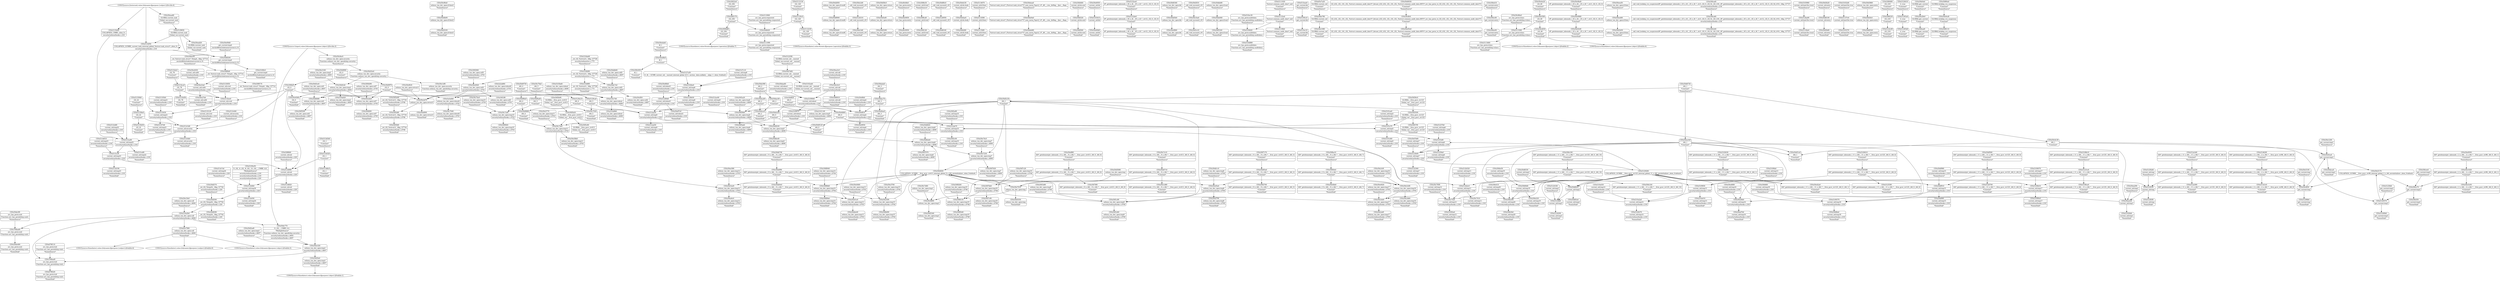 digraph {
	CE0x5133940 [shape=record,shape=Mrecord,label="{CE0x5133940|i32_22|*Constant*|*SummSource*}"]
	CE0x5108ca0 [shape=record,shape=Mrecord,label="{CE0x5108ca0|i64*_getelementptr_inbounds_(_11_x_i64_,_11_x_i64_*___llvm_gcov_ctr125,_i64_0,_i64_9)|*Constant*|*SummSink*}"]
	CE0x5132dc0 [shape=record,shape=Mrecord,label="{CE0x5132dc0|i32_78|*Constant*|*SummSource*}"]
	CE0x50e35f0 [shape=record,shape=Mrecord,label="{CE0x50e35f0|selinux_tun_dev_open:tmp15|security/selinux/hooks.c,4704}"]
	CE0x50c6c30 [shape=record,shape=Mrecord,label="{CE0x50c6c30|i64_1|*Constant*}"]
	CE0x50e1d80 [shape=record,shape=Mrecord,label="{CE0x50e1d80|i64*_getelementptr_inbounds_(_9_x_i64_,_9_x_i64_*___llvm_gcov_ctr413,_i64_0,_i64_0)|*Constant*|*SummSink*}"]
	CE0x50f59b0 [shape=record,shape=Mrecord,label="{CE0x50f59b0|selinux_tun_dev_open:tmp4|security/selinux/hooks.c,4699}"]
	CE0x50d4b00 [shape=record,shape=Mrecord,label="{CE0x50d4b00|selinux_tun_dev_open:if.then5}"]
	CE0x50d7d00 [shape=record,shape=Mrecord,label="{CE0x50d7d00|GLOBAL:current_sid.__warned|Global_var:current_sid.__warned}"]
	CE0x5112230 [shape=record,shape=Mrecord,label="{CE0x5112230|i32_128|*Constant*|*SummSink*}"]
	CE0x5112130 [shape=record,shape=Mrecord,label="{CE0x5112130|i32_128|*Constant*|*SummSource*}"]
	CE0x50d2850 [shape=record,shape=Mrecord,label="{CE0x50d2850|selinux_tun_dev_open:if.end6|*SummSource*}"]
	CE0x50dc3d0 [shape=record,shape=Mrecord,label="{CE0x50dc3d0|_call_void_mcount()_#3|*SummSink*}"]
	CE0x50fe290 [shape=record,shape=Mrecord,label="{CE0x50fe290|current_sid:tmp20|security/selinux/hooks.c,218}"]
	CE0x50d3230 [shape=record,shape=Mrecord,label="{CE0x50d3230|selinux_tun_dev_open:if.then5|*SummSink*}"]
	CE0x50c8ac0 [shape=record,shape=Mrecord,label="{CE0x50c8ac0|selinux_tun_dev_open:security|Function::selinux_tun_dev_open&Arg::security::|*SummSource*}"]
	CE0x50d5c30 [shape=record,shape=Mrecord,label="{CE0x50d5c30|i64_1|*Constant*}"]
	CE0x50d5ef0 [shape=record,shape=Mrecord,label="{CE0x50d5ef0|selinux_tun_dev_open:return}"]
	CE0x50df4f0 [shape=record,shape=Mrecord,label="{CE0x50df4f0|i64*_getelementptr_inbounds_(_11_x_i64_,_11_x_i64_*___llvm_gcov_ctr125,_i64_0,_i64_8)|*Constant*}"]
	CE0x50e0650 [shape=record,shape=Mrecord,label="{CE0x50e0650|avc_has_perm:entry}"]
	CE0x50f8cd0 [shape=record,shape=Mrecord,label="{CE0x50f8cd0|current_sid:if.end}"]
	CE0x5126950 [shape=record,shape=Mrecord,label="{CE0x5126950|_call_void_mcount()_#3}"]
	CE0x50d9230 [shape=record,shape=Mrecord,label="{CE0x50d9230|selinux_tun_dev_open:tmp5|security/selinux/hooks.c,4699}"]
	CE0x5123fd0 [shape=record,shape=Mrecord,label="{CE0x5123fd0|current_sid:tmp3}"]
	CE0x50e2d70 [shape=record,shape=Mrecord,label="{CE0x50e2d70|selinux_tun_dev_open:retval.0}"]
	CE0x50c7a40 [shape=record,shape=Mrecord,label="{CE0x50c7a40|selinux_tun_dev_open:tmp10|security/selinux/hooks.c,4703}"]
	CE0x510a5b0 [shape=record,shape=Mrecord,label="{CE0x510a5b0|selinux_tun_dev_open:call|security/selinux/hooks.c,4694}"]
	CE0x50e2af0 [shape=record,shape=Mrecord,label="{CE0x50e2af0|selinux_tun_dev_open:tmp17|security/selinux/hooks.c,4705|*SummSink*}"]
	CE0x50df9f0 [shape=record,shape=Mrecord,label="{CE0x50df9f0|current_sid:tmp15|security/selinux/hooks.c,218|*SummSink*}"]
	CE0x50ee320 [shape=record,shape=Mrecord,label="{CE0x50ee320|selinux_tun_dev_open:tmp3|security/selinux/hooks.c,4697}"]
	CE0x50f6910 [shape=record,shape=Mrecord,label="{CE0x50f6910|current_sid:call|security/selinux/hooks.c,218|*SummSink*}"]
	CE0x50e2630 [shape=record,shape=Mrecord,label="{CE0x50e2630|current_sid:call4|security/selinux/hooks.c,218|*SummSource*}"]
	CE0x50e6ae0 [shape=record,shape=Mrecord,label="{CE0x50e6ae0|current_sid:do.body}"]
	CE0x5114670 [shape=record,shape=Mrecord,label="{CE0x5114670|current_sid:if.then|*SummSource*}"]
	CE0x50de9a0 [shape=record,shape=Mrecord,label="{CE0x50de9a0|%struct.task_struct*_(%struct.task_struct**)*_asm_movq_%gs:$_1:P_,$0_,_r,im,_dirflag_,_fpsr_,_flags_}"]
	CE0x50fd460 [shape=record,shape=Mrecord,label="{CE0x50fd460|current_sid:do.end|*SummSource*}"]
	CE0x704ba60 [shape=record,shape=Mrecord,label="{CE0x704ba60|avc_has_perm:ssid|Function::avc_has_perm&Arg::ssid::}"]
	CE0x50e4790 [shape=record,shape=Mrecord,label="{CE0x50e4790|selinux_tun_dev_open:tmp8|security/selinux/hooks.c,4700|*SummSink*}"]
	CE0x5103410 [shape=record,shape=Mrecord,label="{CE0x5103410|current_sid:bb}"]
	CE0x5122de0 [shape=record,shape=Mrecord,label="{CE0x5122de0|i8*_getelementptr_inbounds_(_45_x_i8_,_45_x_i8_*_.str12,_i32_0,_i32_0)|*Constant*}"]
	CE0x50c7d60 [shape=record,shape=Mrecord,label="{CE0x50c7d60|selinux_tun_dev_open:tmp1|*SummSource*}"]
	CE0x51120c0 [shape=record,shape=Mrecord,label="{CE0x51120c0|i32_128|*Constant*}"]
	CE0x50d96e0 [shape=record,shape=Mrecord,label="{CE0x50d96e0|i64_4|*Constant*}"]
	CE0x50ef620 [shape=record,shape=Mrecord,label="{CE0x50ef620|selinux_tun_dev_open:retval.0|*SummSource*}"]
	CE0x49c8fe0 [shape=record,shape=Mrecord,label="{CE0x49c8fe0|avc_has_perm:entry|*SummSource*}"]
	CE0x50de460 [shape=record,shape=Mrecord,label="{CE0x50de460|avc_has_perm:ssid|Function::avc_has_perm&Arg::ssid::|*SummSink*}"]
	CE0x50d0340 [shape=record,shape=Mrecord,label="{CE0x50d0340|selinux_tun_dev_open:bb|*SummSource*}"]
	CE0x50d1e10 [shape=record,shape=Mrecord,label="{CE0x50d1e10|_call_void_mcount()_#3|*SummSink*}"]
	CE0x50e0460 [shape=record,shape=Mrecord,label="{CE0x50e0460|selinux_tun_dev_open:tmp13|security/selinux/hooks.c,4703|*SummSource*}"]
	CE0x50e6c50 [shape=record,shape=Mrecord,label="{CE0x50e6c50|current_sid:do.body|*SummSource*}"]
	CE0x51289d0 [shape=record,shape=Mrecord,label="{CE0x51289d0|current_sid:tobool1|security/selinux/hooks.c,218}"]
	CE0x513d190 [shape=record,shape=Mrecord,label="{CE0x513d190|current_sid:tmp23|security/selinux/hooks.c,218|*SummSink*}"]
	CE0x50f5320 [shape=record,shape=Mrecord,label="{CE0x50f5320|selinux_tun_dev_open:if.end|*SummSink*}"]
	CE0x50d7b80 [shape=record,shape=Mrecord,label="{CE0x50d7b80|current_sid:tmp7|security/selinux/hooks.c,218|*SummSource*}"]
	CE0x50dff20 [shape=record,shape=Mrecord,label="{CE0x50dff20|i64_0|*Constant*|*SummSource*}"]
	CE0x5110fb0 [shape=record,shape=Mrecord,label="{CE0x5110fb0|%struct.common_audit_data*_null|*Constant*|*SummSink*}"]
	CE0x5101a70 [shape=record,shape=Mrecord,label="{CE0x5101a70|current_sid:tmp5|security/selinux/hooks.c,218}"]
	CE0x50ffaf0 [shape=record,shape=Mrecord,label="{CE0x50ffaf0|i32_0|*Constant*}"]
	CE0x50e1200 [shape=record,shape=Mrecord,label="{CE0x50e1200|get_current:tmp1|*SummSource*}"]
	CE0x5100cc0 [shape=record,shape=Mrecord,label="{CE0x5100cc0|get_current:bb}"]
	CE0x5133050 [shape=record,shape=Mrecord,label="{CE0x5133050|current_sid:cred|security/selinux/hooks.c,218|*SummSource*}"]
	CE0x50f2060 [shape=record,shape=Mrecord,label="{CE0x50f2060|selinux_tun_dev_open:call3|security/selinux/hooks.c,4701|*SummSource*}"]
	CE0x512b2c0 [shape=record,shape=Mrecord,label="{CE0x512b2c0|current_sid:tmp11|security/selinux/hooks.c,218}"]
	CE0x50ff170 [shape=record,shape=Mrecord,label="{CE0x50ff170|_ret_%struct.task_struct*_%tmp4,_!dbg_!27714|./arch/x86/include/asm/current.h,14|*SummSink*}"]
	CE0x510ec30 [shape=record,shape=Mrecord,label="{CE0x510ec30|avc_has_perm:auditdata|Function::avc_has_perm&Arg::auditdata::|*SummSource*}"]
	CE0x50f4d90 [shape=record,shape=Mrecord,label="{CE0x50f4d90|selinux_tun_dev_open:sid7|security/selinux/hooks.c,4705|*SummSource*}"]
	CE0x50cff50 [shape=record,shape=Mrecord,label="{CE0x50cff50|selinux_tun_dev_open:call2|security/selinux/hooks.c,4697|*SummSink*}"]
	CE0x513d010 [shape=record,shape=Mrecord,label="{CE0x513d010|current_sid:tmp23|security/selinux/hooks.c,218|*SummSource*}"]
	CE0x678f220 [shape=record,shape=Mrecord,label="{CE0x678f220|avc_has_perm:tsid|Function::avc_has_perm&Arg::tsid::|*SummSink*}"]
	CE0x50e0930 [shape=record,shape=Mrecord,label="{CE0x50e0930|i64*_getelementptr_inbounds_(_2_x_i64_,_2_x_i64_*___llvm_gcov_ctr98,_i64_0,_i64_1)|*Constant*|*SummSource*}"]
	CE0x49c9050 [shape=record,shape=Mrecord,label="{CE0x49c9050|avc_has_perm:entry|*SummSink*}"]
	CE0x50e5a20 [shape=record,shape=Mrecord,label="{CE0x50e5a20|selinux_tun_dev_open:tmp12|security/selinux/hooks.c,4703}"]
	CE0x50e1080 [shape=record,shape=Mrecord,label="{CE0x50e1080|GLOBAL:current_sid|*Constant*|*SummSink*}"]
	CE0x50f5ab0 [shape=record,shape=Mrecord,label="{CE0x50f5ab0|selinux_tun_dev_open:tmp4|security/selinux/hooks.c,4699|*SummSink*}"]
	CE0x50db9e0 [shape=record,shape=Mrecord,label="{CE0x50db9e0|i64*_getelementptr_inbounds_(_9_x_i64_,_9_x_i64_*___llvm_gcov_ctr413,_i64_0,_i64_6)|*Constant*|*SummSink*}"]
	CE0x50cffc0 [shape=record,shape=Mrecord,label="{CE0x50cffc0|i32_(i32,_i32,_i16,_i32,_%struct.common_audit_data*)*_bitcast_(i32_(i32,_i32,_i16,_i32,_%struct.common_audit_data.495*)*_avc_has_perm_to_i32_(i32,_i32,_i16,_i32,_%struct.common_audit_data*)*)|*Constant*}"]
	CE0x50d6f20 [shape=record,shape=Mrecord,label="{CE0x50d6f20|selinux_tun_dev_open:tmp6|security/selinux/hooks.c,4699|*SummSource*}"]
	CE0x50f7bb0 [shape=record,shape=Mrecord,label="{CE0x50f7bb0|selinux_tun_dev_open:tmp18|security/selinux/hooks.c,4708}"]
	CE0x50c7520 [shape=record,shape=Mrecord,label="{CE0x50c7520|current_sid:tmp12|security/selinux/hooks.c,218}"]
	CE0x50d82c0 [shape=record,shape=Mrecord,label="{CE0x50d82c0|current_sid:tmp2}"]
	CE0x50fee00 [shape=record,shape=Mrecord,label="{CE0x50fee00|get_current:entry|*SummSink*}"]
	CE0x50f37f0 [shape=record,shape=Mrecord,label="{CE0x50f37f0|GLOBAL:__llvm_gcov_ctr125|Global_var:__llvm_gcov_ctr125|*SummSink*}"]
	CE0x50d8900 [shape=record,shape=Mrecord,label="{CE0x50d8900|selinux_tun_dev_open:if.end6}"]
	CE0x50f3500 [shape=record,shape=Mrecord,label="{CE0x50f3500|GLOBAL:__llvm_gcov_ctr125|Global_var:__llvm_gcov_ctr125}"]
	CE0x5133d40 [shape=record,shape=Mrecord,label="{CE0x5133d40|COLLAPSED:_CMRE:_elem_0::|security/selinux/hooks.c,218}"]
	CE0x50dca00 [shape=record,shape=Mrecord,label="{CE0x50dca00|i64_2|*Constant*}"]
	CE0x50fce70 [shape=record,shape=Mrecord,label="{CE0x50fce70|get_current:tmp2}"]
	CE0x50f7170 [shape=record,shape=Mrecord,label="{CE0x50f7170|i64*_getelementptr_inbounds_(_9_x_i64_,_9_x_i64_*___llvm_gcov_ctr413,_i64_0,_i64_3)|*Constant*|*SummSource*}"]
	CE0x50df980 [shape=record,shape=Mrecord,label="{CE0x50df980|current_sid:tmp15|security/selinux/hooks.c,218|*SummSource*}"]
	CE0x5133b50 [shape=record,shape=Mrecord,label="{CE0x5133b50|i32_22|*Constant*|*SummSink*}"]
	CE0x50e0bb0 [shape=record,shape=Mrecord,label="{CE0x50e0bb0|i64*_getelementptr_inbounds_(_9_x_i64_,_9_x_i64_*___llvm_gcov_ctr413,_i64_0,_i64_7)|*Constant*|*SummSink*}"]
	CE0x50edab0 [shape=record,shape=Mrecord,label="{CE0x50edab0|i8_1|*Constant*|*SummSource*}"]
	CE0x5126270 [shape=record,shape=Mrecord,label="{CE0x5126270|current_sid:tmp14|security/selinux/hooks.c,218|*SummSink*}"]
	CE0x50f2170 [shape=record,shape=Mrecord,label="{CE0x50f2170|i32_256|*Constant*}"]
	CE0x5127a50 [shape=record,shape=Mrecord,label="{CE0x5127a50|0:_i8,_:_GCMR_current_sid.__warned_internal_global_i8_0,_section_.data.unlikely_,_align_1:_elem_0:default:}"]
	CE0x50dbb80 [shape=record,shape=Mrecord,label="{CE0x50dbb80|selinux_tun_dev_open:if.end|*SummSource*}"]
	CE0x50e4f30 [shape=record,shape=Mrecord,label="{CE0x50e4f30|i16_49|*Constant*|*SummSink*}"]
	CE0x510a2a0 [shape=record,shape=Mrecord,label="{CE0x510a2a0|current_sid:tmp14|security/selinux/hooks.c,218}"]
	CE0x50f8150 [shape=record,shape=Mrecord,label="{CE0x50f8150|selinux_tun_dev_open:tmp19|security/selinux/hooks.c,4708}"]
	CE0x50deb80 [shape=record,shape=Mrecord,label="{CE0x50deb80|%struct.task_struct*_(%struct.task_struct**)*_asm_movq_%gs:$_1:P_,$0_,_r,im,_dirflag_,_fpsr_,_flags_|*SummSink*}"]
	CE0x50fed10 [shape=record,shape=Mrecord,label="{CE0x50fed10|get_current:entry|*SummSource*}"]
	CE0x50df300 [shape=record,shape=Mrecord,label="{CE0x50df300|_ret_i32_%tmp24,_!dbg_!27742|security/selinux/hooks.c,220}"]
	CE0x50e9980 [shape=record,shape=Mrecord,label="{CE0x50e9980|i8*_getelementptr_inbounds_(_25_x_i8_,_25_x_i8_*_.str3,_i32_0,_i32_0)|*Constant*}"]
	CE0x50e09d0 [shape=record,shape=Mrecord,label="{CE0x50e09d0|get_current:tmp4|./arch/x86/include/asm/current.h,14|*SummSource*}"]
	CE0x5132ce0 [shape=record,shape=Mrecord,label="{CE0x5132ce0|i32_78|*Constant*}"]
	CE0x50d6730 [shape=record,shape=Mrecord,label="{CE0x50d6730|i64_1|*Constant*|*SummSource*}"]
	CE0x50f89b0 [shape=record,shape=Mrecord,label="{CE0x50f89b0|selinux_tun_dev_open:tmp14|security/selinux/hooks.c,4704|*SummSink*}"]
	CE0x50e3d60 [shape=record,shape=Mrecord,label="{CE0x50e3d60|selinux_tun_dev_open:tmp16|security/selinux/hooks.c,4705|*SummSink*}"]
	CE0x50e8d60 [shape=record,shape=Mrecord,label="{CE0x50e8d60|i64_0|*Constant*}"]
	CE0x50df370 [shape=record,shape=Mrecord,label="{CE0x50df370|_ret_i32_%tmp24,_!dbg_!27742|security/selinux/hooks.c,220|*SummSource*}"]
	CE0x50df560 [shape=record,shape=Mrecord,label="{CE0x50df560|i64*_getelementptr_inbounds_(_11_x_i64_,_11_x_i64_*___llvm_gcov_ctr125,_i64_0,_i64_8)|*Constant*|*SummSource*}"]
	CE0x50fe100 [shape=record,shape=Mrecord,label="{CE0x50fe100|i64*_getelementptr_inbounds_(_11_x_i64_,_11_x_i64_*___llvm_gcov_ctr125,_i64_0,_i64_10)|*Constant*|*SummSource*}"]
	CE0x50e3c80 [shape=record,shape=Mrecord,label="{CE0x50e3c80|selinux_tun_dev_open:tmp16|security/selinux/hooks.c,4705}"]
	CE0x5102ab0 [shape=record,shape=Mrecord,label="{CE0x5102ab0|GLOBAL:current_sid.__warned|Global_var:current_sid.__warned|*SummSink*}"]
	CE0x50d80c0 [shape=record,shape=Mrecord,label="{CE0x50d80c0|_call_void_mcount()_#3|*SummSource*}"]
	CE0x50c7690 [shape=record,shape=Mrecord,label="{CE0x50c7690|current_sid:tmp12|security/selinux/hooks.c,218|*SummSource*}"]
	CE0x50dada0 [shape=record,shape=Mrecord,label="{CE0x50dada0|i64_3|*Constant*|*SummSource*}"]
	CE0x50d5550 [shape=record,shape=Mrecord,label="{CE0x50d5550|selinux_tun_dev_open:tmp|*SummSink*}"]
	CE0x51462f0 [shape=record,shape=Mrecord,label="{CE0x51462f0|i64*_getelementptr_inbounds_(_2_x_i64_,_2_x_i64_*___llvm_gcov_ctr98,_i64_0,_i64_0)|*Constant*|*SummSource*}"]
	"CONST[source:0(mediator),value:2(dynamic)][purpose:{object}][SnkIdx:1]"
	CE0x50fe410 [shape=record,shape=Mrecord,label="{CE0x50fe410|current_sid:tmp20|security/selinux/hooks.c,218|*SummSource*}"]
	CE0x51292d0 [shape=record,shape=Mrecord,label="{CE0x51292d0|current_sid:tmp|*SummSource*}"]
	CE0x50eea50 [shape=record,shape=Mrecord,label="{CE0x50eea50|selinux_tun_dev_open:if.then|*SummSource*}"]
	CE0x50e55f0 [shape=record,shape=Mrecord,label="{CE0x50e55f0|i16_49|*Constant*}"]
	"CONST[source:0(mediator),value:2(dynamic)][purpose:{object}][SnkIdx:2]"
	CE0x50e8f10 [shape=record,shape=Mrecord,label="{CE0x50e8f10|current_sid:tmp4|security/selinux/hooks.c,218}"]
	CE0x50f2700 [shape=record,shape=Mrecord,label="{CE0x50f2700|i64*_getelementptr_inbounds_(_9_x_i64_,_9_x_i64_*___llvm_gcov_ctr413,_i64_0,_i64_3)|*Constant*|*SummSink*}"]
	CE0x50fee90 [shape=record,shape=Mrecord,label="{CE0x50fee90|_ret_%struct.task_struct*_%tmp4,_!dbg_!27714|./arch/x86/include/asm/current.h,14|*SummSource*}"]
	CE0x50fcb40 [shape=record,shape=Mrecord,label="{CE0x50fcb40|_call_void_lockdep_rcu_suspicious(i8*_getelementptr_inbounds_(_25_x_i8_,_25_x_i8_*_.str3,_i32_0,_i32_0),_i32_218,_i8*_getelementptr_inbounds_(_45_x_i8_,_45_x_i8_*_.str12,_i32_0,_i32_0))_#10,_!dbg_!27727|security/selinux/hooks.c,218|*SummSink*}"]
	CE0x5132ee0 [shape=record,shape=Mrecord,label="{CE0x5132ee0|current_sid:cred|security/selinux/hooks.c,218}"]
	CE0x5108b10 [shape=record,shape=Mrecord,label="{CE0x5108b10|i64*_getelementptr_inbounds_(_11_x_i64_,_11_x_i64_*___llvm_gcov_ctr125,_i64_0,_i64_9)|*Constant*|*SummSource*}"]
	CE0x50fc650 [shape=record,shape=Mrecord,label="{CE0x50fc650|i8_1|*Constant*|*SummSink*}"]
	CE0x513e7a0 [shape=record,shape=Mrecord,label="{CE0x513e7a0|current_sid:tmp24|security/selinux/hooks.c,220|*SummSource*}"]
	CE0x50fd560 [shape=record,shape=Mrecord,label="{CE0x50fd560|current_sid:do.end|*SummSink*}"]
	CE0x5128b50 [shape=record,shape=Mrecord,label="{CE0x5128b50|current_sid:tmp8|security/selinux/hooks.c,218|*SummSink*}"]
	CE0x50daa60 [shape=record,shape=Mrecord,label="{CE0x50daa60|current_sid:tobool|security/selinux/hooks.c,218|*SummSource*}"]
	CE0x5109840 [shape=record,shape=Mrecord,label="{CE0x5109840|current_sid:tobool|security/selinux/hooks.c,218}"]
	CE0x50d5ce0 [shape=record,shape=Mrecord,label="{CE0x50d5ce0|selinux_tun_dev_open:sid1|security/selinux/hooks.c,4697|*SummSource*}"]
	CE0x50e5100 [shape=record,shape=Mrecord,label="{CE0x50e5100|get_current:tmp|*SummSource*}"]
	CE0x50fec60 [shape=record,shape=Mrecord,label="{CE0x50fec60|get_current:entry}"]
	CE0x513ca00 [shape=record,shape=Mrecord,label="{CE0x513ca00|current_sid:tmp22|security/selinux/hooks.c,218}"]
	CE0x510a620 [shape=record,shape=Mrecord,label="{CE0x510a620|selinux_tun_dev_open:tmp2|security/selinux/hooks.c,4693|*SummSink*}"]
	CE0x512ba90 [shape=record,shape=Mrecord,label="{CE0x512ba90|current_sid:land.lhs.true2}"]
	CE0x5113360 [shape=record,shape=Mrecord,label="{CE0x5113360|avc_has_perm:tclass|Function::avc_has_perm&Arg::tclass::}"]
	CE0x50dfcb0 [shape=record,shape=Mrecord,label="{CE0x50dfcb0|selinux_tun_dev_open:tmp2|security/selinux/hooks.c,4693}"]
	CE0x513cb80 [shape=record,shape=Mrecord,label="{CE0x513cb80|current_sid:tmp22|security/selinux/hooks.c,218|*SummSource*}"]
	"CONST[source:1(input),value:2(dynamic)][purpose:{object}][SrcIdx:3]"
	"CONST[source:0(mediator),value:2(dynamic)][purpose:{object}][SnkIdx:6]"
	CE0x65e7a20 [shape=record,shape=Mrecord,label="{CE0x65e7a20|GLOBAL:current_sid|*Constant*|*SummSource*}"]
	CE0x50e9bd0 [shape=record,shape=Mrecord,label="{CE0x50e9bd0|i8*_getelementptr_inbounds_(_25_x_i8_,_25_x_i8_*_.str3,_i32_0,_i32_0)|*Constant*|*SummSource*}"]
	CE0x50dfd20 [shape=record,shape=Mrecord,label="{CE0x50dfd20|avc_has_perm:requested|Function::avc_has_perm&Arg::requested::}"]
	CE0x50e23a0 [shape=record,shape=Mrecord,label="{CE0x50e23a0|current_sid:call4|security/selinux/hooks.c,218}"]
	CE0x50d6100 [shape=record,shape=Mrecord,label="{CE0x50d6100|current_sid:entry}"]
	CE0x512a3d0 [shape=record,shape=Mrecord,label="{CE0x512a3d0|i64*_getelementptr_inbounds_(_11_x_i64_,_11_x_i64_*___llvm_gcov_ctr125,_i64_0,_i64_0)|*Constant*|*SummSource*}"]
	CE0x51032d0 [shape=record,shape=Mrecord,label="{CE0x51032d0|current_sid:land.lhs.true|*SummSource*}"]
	"CONST[source:0(mediator),value:0(static)][purpose:{operation}][SnkIdx:3]"
	CE0x513ccf0 [shape=record,shape=Mrecord,label="{CE0x513ccf0|current_sid:tmp23|security/selinux/hooks.c,218}"]
	CE0x51237b0 [shape=record,shape=Mrecord,label="{CE0x51237b0|current_sid:tmp6|security/selinux/hooks.c,218|*SummSource*}"]
	CE0x50e42a0 [shape=record,shape=Mrecord,label="{CE0x50e42a0|i64*_getelementptr_inbounds_(_11_x_i64_,_11_x_i64_*___llvm_gcov_ctr125,_i64_0,_i64_1)|*Constant*|*SummSink*}"]
	CE0x50f1ff0 [shape=record,shape=Mrecord,label="{CE0x50f1ff0|selinux_tun_dev_open:call3|security/selinux/hooks.c,4701|*SummSink*}"]
	"CONST[source:0(mediator),value:2(dynamic)][purpose:{subject}][SnkIdx:4]"
	CE0x50f4f00 [shape=record,shape=Mrecord,label="{CE0x50f4f00|selinux_tun_dev_open:sid7|security/selinux/hooks.c,4705|*SummSink*}"]
	CE0x512a580 [shape=record,shape=Mrecord,label="{CE0x512a580|i64*_getelementptr_inbounds_(_11_x_i64_,_11_x_i64_*___llvm_gcov_ctr125,_i64_0,_i64_0)|*Constant*|*SummSink*}"]
	CE0x513e6b0 [shape=record,shape=Mrecord,label="{CE0x513e6b0|current_sid:tmp24|security/selinux/hooks.c,220}"]
	CE0x5110f40 [shape=record,shape=Mrecord,label="{CE0x5110f40|avc_has_perm:requested|Function::avc_has_perm&Arg::requested::|*SummSource*}"]
	CE0x50c7410 [shape=record,shape=Mrecord,label="{CE0x50c7410|current_sid:tmp11|security/selinux/hooks.c,218|*SummSink*}"]
	CE0x5108d10 [shape=record,shape=Mrecord,label="{CE0x5108d10|current_sid:tmp17|security/selinux/hooks.c,218}"]
	CE0x512ab70 [shape=record,shape=Mrecord,label="{CE0x512ab70|current_sid:tmp10|security/selinux/hooks.c,218}"]
	CE0x5103bd0 [shape=record,shape=Mrecord,label="{CE0x5103bd0|selinux_tun_dev_open:tobool|security/selinux/hooks.c,4699|*SummSource*}"]
	CE0x50d3fc0 [shape=record,shape=Mrecord,label="{CE0x50d3fc0|selinux_tun_dev_open:entry}"]
	CE0x50f6480 [shape=record,shape=Mrecord,label="{CE0x50f6480|i32_218|*Constant*|*SummSource*}"]
	CE0x678f110 [shape=record,shape=Mrecord,label="{CE0x678f110|avc_has_perm:tsid|Function::avc_has_perm&Arg::tsid::|*SummSource*}"]
	CE0x50ee580 [shape=record,shape=Mrecord,label="{CE0x50ee580|selinux_tun_dev_open:tmp12|security/selinux/hooks.c,4703|*SummSource*}"]
	CE0x5100a50 [shape=record,shape=Mrecord,label="{CE0x5100a50|0:_i32,_4:_i32,_8:_i32,_12:_i32,_:_CMRE_4,8_|*MultipleSource*|security/selinux/hooks.c,218|security/selinux/hooks.c,218|security/selinux/hooks.c,220}"]
	CE0x50f5a20 [shape=record,shape=Mrecord,label="{CE0x50f5a20|selinux_tun_dev_open:tmp4|security/selinux/hooks.c,4699|*SummSource*}"]
	CE0x5124310 [shape=record,shape=Mrecord,label="{CE0x5124310|_call_void_mcount()_#3}"]
	CE0x50f5b90 [shape=record,shape=Mrecord,label="{CE0x50f5b90|GLOBAL:__llvm_gcov_ctr413|Global_var:__llvm_gcov_ctr413|*SummSource*}"]
	CE0x50d4710 [shape=record,shape=Mrecord,label="{CE0x50d4710|i64*_getelementptr_inbounds_(_9_x_i64_,_9_x_i64_*___llvm_gcov_ctr413,_i64_0,_i64_0)|*Constant*}"]
	CE0x5102be0 [shape=record,shape=Mrecord,label="{CE0x5102be0|current_sid:tmp8|security/selinux/hooks.c,218}"]
	CE0x50d8160 [shape=record,shape=Mrecord,label="{CE0x50d8160|_call_void_mcount()_#3|*SummSink*}"]
	CE0x5100610 [shape=record,shape=Mrecord,label="{CE0x5100610|i64*_getelementptr_inbounds_(_11_x_i64_,_11_x_i64_*___llvm_gcov_ctr125,_i64_0,_i64_6)|*Constant*|*SummSource*}"]
	CE0x50de840 [shape=record,shape=Mrecord,label="{CE0x50de840|selinux_tun_dev_open:if.end}"]
	CE0x50e3160 [shape=record,shape=Mrecord,label="{CE0x50e3160|selinux_tun_dev_open:tmp2|security/selinux/hooks.c,4693|*SummSource*}"]
	CE0x50c7930 [shape=record,shape=Mrecord,label="{CE0x50c7930|i64_5|*Constant*|*SummSink*}"]
	CE0x50f2a80 [shape=record,shape=Mrecord,label="{CE0x50f2a80|current_sid:tmp10|security/selinux/hooks.c,218|*SummSource*}"]
	CE0x50d3f10 [shape=record,shape=Mrecord,label="{CE0x50d3f10|_call_void_mcount()_#3|*SummSource*}"]
	CE0x50c6f50 [shape=record,shape=Mrecord,label="{CE0x50c6f50|get_current:tmp}"]
	CE0x5a5a860 [shape=record,shape=Mrecord,label="{CE0x5a5a860|selinux_tun_dev_open:tobool4|security/selinux/hooks.c,4703|*SummSource*}"]
	CE0x513ed40 [shape=record,shape=Mrecord,label="{CE0x513ed40|i64*_getelementptr_inbounds_(_2_x_i64_,_2_x_i64_*___llvm_gcov_ctr98,_i64_0,_i64_0)|*Constant*}"]
	CE0x5129ca0 [shape=record,shape=Mrecord,label="{CE0x5129ca0|i64_5|*Constant*}"]
	CE0x50dc770 [shape=record,shape=Mrecord,label="{CE0x50dc770|0:_i32,_:_CMRE_0,4_|*MultipleSource*|Function::selinux_tun_dev_open&Arg::security::|security/selinux/hooks.c,4693|security/selinux/hooks.c,4697}"]
	CE0x513c6b0 [shape=record,shape=Mrecord,label="{CE0x513c6b0|current_sid:security|security/selinux/hooks.c,218|*SummSink*}"]
	"CONST[source:0(mediator),value:2(dynamic)][purpose:{subject}][SnkIdx:0]"
	CE0x513c5d0 [shape=record,shape=Mrecord,label="{CE0x513c5d0|current_sid:security|security/selinux/hooks.c,218}"]
	CE0x50c86a0 [shape=record,shape=Mrecord,label="{CE0x50c86a0|avc_has_perm:tclass|Function::avc_has_perm&Arg::tclass::|*SummSource*}"]
	CE0x51337d0 [shape=record,shape=Mrecord,label="{CE0x51337d0|current_sid:tmp21|security/selinux/hooks.c,218|*SummSink*}"]
	CE0x50e01e0 [shape=record,shape=Mrecord,label="{CE0x50e01e0|selinux_tun_dev_open:tmp13|security/selinux/hooks.c,4703}"]
	CE0x5100380 [shape=record,shape=Mrecord,label="{CE0x5100380|i64*_getelementptr_inbounds_(_11_x_i64_,_11_x_i64_*___llvm_gcov_ctr125,_i64_0,_i64_6)|*Constant*}"]
	CE0x51265d0 [shape=record,shape=Mrecord,label="{CE0x51265d0|i1_true|*Constant*|*SummSink*}"]
	CE0x50d9f00 [shape=record,shape=Mrecord,label="{CE0x50d9f00|i32_0|*Constant*|*SummSource*}"]
	CE0x5109070 [shape=record,shape=Mrecord,label="{CE0x5109070|current_sid:tmp17|security/selinux/hooks.c,218|*SummSource*}"]
	CE0x512b520 [shape=record,shape=Mrecord,label="{CE0x512b520|current_sid:tmp11|security/selinux/hooks.c,218|*SummSource*}"]
	CE0x50f22e0 [shape=record,shape=Mrecord,label="{CE0x50f22e0|i32_256|*Constant*|*SummSource*}"]
	CE0x50f3df0 [shape=record,shape=Mrecord,label="{CE0x50f3df0|_ret_i32_%retval.0,_!dbg_!27734|security/selinux/hooks.c,4708}"]
	CE0x50e69d0 [shape=record,shape=Mrecord,label="{CE0x50e69d0|current_sid:bb|*SummSink*}"]
	CE0x50d5290 [shape=record,shape=Mrecord,label="{CE0x50d5290|selinux_tun_dev_open:return|*SummSink*}"]
	CE0x50e28e0 [shape=record,shape=Mrecord,label="{CE0x50e28e0|GLOBAL:get_current|*Constant*}"]
	CE0x50fb690 [shape=record,shape=Mrecord,label="{CE0x50fb690|selinux_tun_dev_open:tmp15|security/selinux/hooks.c,4704|*SummSink*}"]
	CE0x50f83d0 [shape=record,shape=Mrecord,label="{CE0x50f83d0|selinux_tun_dev_open:tmp19|security/selinux/hooks.c,4708|*SummSink*}"]
	CE0x50e9c60 [shape=record,shape=Mrecord,label="{CE0x50e9c60|i8*_getelementptr_inbounds_(_25_x_i8_,_25_x_i8_*_.str3,_i32_0,_i32_0)|*Constant*|*SummSink*}"]
	CE0x51239a0 [shape=record,shape=Mrecord,label="{CE0x51239a0|current_sid:tmp6|security/selinux/hooks.c,218|*SummSink*}"]
	CE0x50f6230 [shape=record,shape=Mrecord,label="{CE0x50f6230|i32_218|*Constant*}"]
	CE0x50e3cf0 [shape=record,shape=Mrecord,label="{CE0x50e3cf0|selinux_tun_dev_open:tmp16|security/selinux/hooks.c,4705|*SummSource*}"]
	CE0x50f3fd0 [shape=record,shape=Mrecord,label="{CE0x50f3fd0|_ret_i32_%retval.0,_!dbg_!27734|security/selinux/hooks.c,4708|*SummSink*}"]
	CE0x50dde40 [shape=record,shape=Mrecord,label="{CE0x50dde40|selinux_tun_dev_open:tmp13|security/selinux/hooks.c,4703|*SummSink*}"]
	CE0x5109970 [shape=record,shape=Mrecord,label="{CE0x5109970|current_sid:tobool|security/selinux/hooks.c,218|*SummSink*}"]
	CE0x50e1ba0 [shape=record,shape=Mrecord,label="{CE0x50e1ba0|_call_void_mcount()_#3}"]
	CE0x50d0030 [shape=record,shape=Mrecord,label="{CE0x50d0030|i32_(i32,_i32,_i16,_i32,_%struct.common_audit_data*)*_bitcast_(i32_(i32,_i32,_i16,_i32,_%struct.common_audit_data.495*)*_avc_has_perm_to_i32_(i32,_i32,_i16,_i32,_%struct.common_audit_data*)*)|*Constant*|*SummSource*}"]
	CE0x50d9120 [shape=record,shape=Mrecord,label="{CE0x50d9120|i64_0|*Constant*|*SummSink*}"]
	CE0x50ef7a0 [shape=record,shape=Mrecord,label="{CE0x50ef7a0|i64*_getelementptr_inbounds_(_9_x_i64_,_9_x_i64_*___llvm_gcov_ctr413,_i64_0,_i64_8)|*Constant*}"]
	CE0x50c6ca0 [shape=record,shape=Mrecord,label="{CE0x50c6ca0|get_current:tmp1}"]
	CE0x50e87e0 [shape=record,shape=Mrecord,label="{CE0x50e87e0|current_sid:tobool1|security/selinux/hooks.c,218|*SummSink*}"]
	CE0x50d9750 [shape=record,shape=Mrecord,label="{CE0x50d9750|i64_4|*Constant*|*SummSource*}"]
	CE0x50ead20 [shape=record,shape=Mrecord,label="{CE0x50ead20|GLOBAL:current_task|Global_var:current_task|*SummSink*}"]
	CE0x50fe5b0 [shape=record,shape=Mrecord,label="{CE0x50fe5b0|current_sid:tmp20|security/selinux/hooks.c,218|*SummSink*}"]
	CE0x50d5b80 [shape=record,shape=Mrecord,label="{CE0x50d5b80|current_sid:entry|*SummSink*}"]
	CE0x5123b00 [shape=record,shape=Mrecord,label="{CE0x5123b00|current_sid:tmp7|security/selinux/hooks.c,218}"]
	CE0x5140570 [shape=record,shape=Mrecord,label="{CE0x5140570|get_current:tmp3}"]
	CE0x513d540 [shape=record,shape=Mrecord,label="{CE0x513d540|i32_1|*Constant*|*SummSource*}"]
	CE0x50d5fa0 [shape=record,shape=Mrecord,label="{CE0x50d5fa0|selinux_tun_dev_open:tmp3|security/selinux/hooks.c,4697|*SummSink*}"]
	CE0x50ea1b0 [shape=record,shape=Mrecord,label="{CE0x50ea1b0|i64_1|*Constant*}"]
	CE0x5103960 [shape=record,shape=Mrecord,label="{CE0x5103960|current_sid:land.lhs.true2|*SummSource*}"]
	CE0x51157e0 [shape=record,shape=Mrecord,label="{CE0x51157e0|current_sid:land.lhs.true}"]
	CE0x50de3f0 [shape=record,shape=Mrecord,label="{CE0x50de3f0|avc_has_perm:ssid|Function::avc_has_perm&Arg::ssid::|*SummSource*}"]
	CE0x50f0f20 [shape=record,shape=Mrecord,label="{CE0x50f0f20|selinux_tun_dev_open:tmp10|security/selinux/hooks.c,4703|*SummSink*}"]
	CE0x50e9050 [shape=record,shape=Mrecord,label="{CE0x50e9050|current_sid:tmp4|security/selinux/hooks.c,218|*SummSink*}"]
	CE0x50f6110 [shape=record,shape=Mrecord,label="{CE0x50f6110|GLOBAL:lockdep_rcu_suspicious|*Constant*|*SummSink*}"]
	CE0x50d8330 [shape=record,shape=Mrecord,label="{CE0x50d8330|current_sid:tmp2|*SummSource*}"]
	CE0x50e6930 [shape=record,shape=Mrecord,label="{CE0x50e6930|current_sid:bb|*SummSource*}"]
	"CONST[source:0(mediator),value:0(static)][purpose:{operation}][SnkIdx:7]"
	CE0x5124200 [shape=record,shape=Mrecord,label="{CE0x5124200|current_sid:tmp3|*SummSink*}"]
	CE0x50de780 [shape=record,shape=Mrecord,label="{CE0x50de780|GLOBAL:current_sid|*Constant*}"]
	CE0x50deca0 [shape=record,shape=Mrecord,label="{CE0x50deca0|get_current:tmp1|*SummSink*}"]
	CE0x5127c10 [shape=record,shape=Mrecord,label="{CE0x5127c10|current_sid:tmp8|security/selinux/hooks.c,218|*SummSource*}"]
	CE0x50c8800 [shape=record,shape=Mrecord,label="{CE0x50c8800|selinux_tun_dev_open:tmp1}"]
	CE0x50f7c90 [shape=record,shape=Mrecord,label="{CE0x50f7c90|selinux_tun_dev_open:tmp18|security/selinux/hooks.c,4708|*SummSink*}"]
	CE0x50d9f70 [shape=record,shape=Mrecord,label="{CE0x50d9f70|i32_0|*Constant*}"]
	CE0x50e5170 [shape=record,shape=Mrecord,label="{CE0x50e5170|COLLAPSED:_GCMRE___llvm_gcov_ctr98_internal_global_2_x_i64_zeroinitializer:_elem_0:default:}"]
	CE0x5101bf0 [shape=record,shape=Mrecord,label="{CE0x5101bf0|current_sid:tmp6|security/selinux/hooks.c,218}"]
	CE0x510a430 [shape=record,shape=Mrecord,label="{CE0x510a430|current_sid:tmp14|security/selinux/hooks.c,218|*SummSource*}"]
	CE0x50e45a0 [shape=record,shape=Mrecord,label="{CE0x50e45a0|selinux_tun_dev_open:tmp8|security/selinux/hooks.c,4700}"]
	CE0x5109f30 [shape=record,shape=Mrecord,label="{CE0x5109f30|current_sid:tmp13|security/selinux/hooks.c,218}"]
	CE0x51122a0 [shape=record,shape=Mrecord,label="{CE0x51122a0|%struct.common_audit_data*_null|*Constant*}"]
	CE0x50ef690 [shape=record,shape=Mrecord,label="{CE0x50ef690|selinux_tun_dev_open:retval.0|*SummSink*}"]
	CE0x50d5080 [shape=record,shape=Mrecord,label="{CE0x50d5080|selinux_tun_dev_open:tmp|*SummSource*}"]
	CE0x50f4140 [shape=record,shape=Mrecord,label="{CE0x50f4140|current_sid:if.end|*SummSink*}"]
	CE0x5133430 [shape=record,shape=Mrecord,label="{CE0x5133430|current_sid:tmp21|security/selinux/hooks.c,218}"]
	CE0x50e86b0 [shape=record,shape=Mrecord,label="{CE0x50e86b0|current_sid:tobool1|security/selinux/hooks.c,218|*SummSource*}"]
	CE0x50ed4b0 [shape=record,shape=Mrecord,label="{CE0x50ed4b0|current_sid:tmp16|security/selinux/hooks.c,218}"]
	CE0x50fe1b0 [shape=record,shape=Mrecord,label="{CE0x50fe1b0|i64*_getelementptr_inbounds_(_11_x_i64_,_11_x_i64_*___llvm_gcov_ctr125,_i64_0,_i64_10)|*Constant*|*SummSink*}"]
	CE0x50f1b80 [shape=record,shape=Mrecord,label="{CE0x50f1b80|selinux_tun_dev_open:tmp9|security/selinux/hooks.c,4700|*SummSource*}"]
	CE0x50ddf90 [shape=record,shape=Mrecord,label="{CE0x50ddf90|i64*_getelementptr_inbounds_(_9_x_i64_,_9_x_i64_*___llvm_gcov_ctr413,_i64_0,_i64_6)|*Constant*}"]
	CE0x50f3e60 [shape=record,shape=Mrecord,label="{CE0x50f3e60|_ret_i32_%retval.0,_!dbg_!27734|security/selinux/hooks.c,4708|*SummSource*}"]
	CE0x50f1c80 [shape=record,shape=Mrecord,label="{CE0x50f1c80|selinux_tun_dev_open:tmp9|security/selinux/hooks.c,4700}"]
	CE0x5109370 [shape=record,shape=Mrecord,label="{CE0x5109370|current_sid:tmp18|security/selinux/hooks.c,218}"]
	CE0x50fcee0 [shape=record,shape=Mrecord,label="{CE0x50fcee0|get_current:tmp2|*SummSource*}"]
	CE0x510d960 [shape=record,shape=Mrecord,label="{CE0x510d960|selinux_tun_dev_open:tobool|security/selinux/hooks.c,4699|*SummSink*}"]
	CE0x50fe9a0 [shape=record,shape=Mrecord,label="{CE0x50fe9a0|GLOBAL:get_current|*Constant*|*SummSource*}"]
	CE0x51225f0 [shape=record,shape=Mrecord,label="{CE0x51225f0|GLOBAL:current_sid.__warned|Global_var:current_sid.__warned|*SummSource*}"]
	CE0x512ac60 [shape=record,shape=Mrecord,label="{CE0x512ac60|current_sid:tmp9|security/selinux/hooks.c,218|*SummSource*}"]
	CE0x50fba10 [shape=record,shape=Mrecord,label="{CE0x50fba10|i64*_getelementptr_inbounds_(_9_x_i64_,_9_x_i64_*___llvm_gcov_ctr413,_i64_0,_i64_7)|*Constant*|*SummSource*}"]
	CE0x50deaa0 [shape=record,shape=Mrecord,label="{CE0x50deaa0|%struct.task_struct*_(%struct.task_struct**)*_asm_movq_%gs:$_1:P_,$0_,_r,im,_dirflag_,_fpsr_,_flags_|*SummSource*}"]
	CE0x51231e0 [shape=record,shape=Mrecord,label="{CE0x51231e0|i64*_getelementptr_inbounds_(_11_x_i64_,_11_x_i64_*___llvm_gcov_ctr125,_i64_0,_i64_9)|*Constant*}"]
	"CONST[source:2(external),value:2(dynamic)][purpose:{subject}][SrcIdx:4]"
	CE0x50fd6f0 [shape=record,shape=Mrecord,label="{CE0x50fd6f0|current_sid:tmp18|security/selinux/hooks.c,218|*SummSource*}"]
	CE0x50ea3c0 [shape=record,shape=Mrecord,label="{CE0x50ea3c0|current_sid:call|security/selinux/hooks.c,218|*SummSource*}"]
	CE0x50e27b0 [shape=record,shape=Mrecord,label="{CE0x50e27b0|current_sid:call4|security/selinux/hooks.c,218|*SummSink*}"]
	CE0x51024b0 [shape=record,shape=Mrecord,label="{CE0x51024b0|current_sid:tmp1|*SummSink*}"]
	CE0x51002a0 [shape=record,shape=Mrecord,label="{CE0x51002a0|current_sid:tmp12|security/selinux/hooks.c,218|*SummSink*}"]
	CE0x50e4e20 [shape=record,shape=Mrecord,label="{CE0x50e4e20|i16_49|*Constant*|*SummSource*}"]
	CE0x50f8e50 [shape=record,shape=Mrecord,label="{CE0x50f8e50|current_sid:if.end|*SummSource*}"]
	CE0x50db730 [shape=record,shape=Mrecord,label="{CE0x50db730|i64*_getelementptr_inbounds_(_9_x_i64_,_9_x_i64_*___llvm_gcov_ctr413,_i64_0,_i64_6)|*Constant*|*SummSource*}"]
	CE0x50ea220 [shape=record,shape=Mrecord,label="{CE0x50ea220|current_sid:tmp1}"]
	CE0x5133120 [shape=record,shape=Mrecord,label="{CE0x5133120|current_sid:cred|security/selinux/hooks.c,218|*SummSink*}"]
	CE0x50d9a40 [shape=record,shape=Mrecord,label="{CE0x50d9a40|i64_5|*Constant*}"]
	CE0x50e19e0 [shape=record,shape=Mrecord,label="{CE0x50e19e0|selinux_tun_dev_open:call|security/selinux/hooks.c,4694|*SummSource*}"]
	CE0x513c640 [shape=record,shape=Mrecord,label="{CE0x513c640|current_sid:security|security/selinux/hooks.c,218|*SummSource*}"]
	CE0x50e2de0 [shape=record,shape=Mrecord,label="{CE0x50e2de0|selinux_tun_dev_open:sid7|security/selinux/hooks.c,4705}"]
	CE0x51260b0 [shape=record,shape=Mrecord,label="{CE0x51260b0|get_current:tmp3|*SummSink*}"]
	CE0x50d8200 [shape=record,shape=Mrecord,label="{CE0x50d8200|get_current:tmp4|./arch/x86/include/asm/current.h,14}"]
	CE0x512ad30 [shape=record,shape=Mrecord,label="{CE0x512ad30|current_sid:tmp9|security/selinux/hooks.c,218|*SummSink*}"]
	CE0x513e930 [shape=record,shape=Mrecord,label="{CE0x513e930|current_sid:tmp24|security/selinux/hooks.c,220|*SummSink*}"]
	CE0x5103370 [shape=record,shape=Mrecord,label="{CE0x5103370|current_sid:land.lhs.true|*SummSink*}"]
	CE0x5101140 [shape=record,shape=Mrecord,label="{CE0x5101140|selinux_tun_dev_open:tmp5|security/selinux/hooks.c,4699|*SummSource*}"]
	CE0x50d6520 [shape=record,shape=Mrecord,label="{CE0x50d6520|selinux_tun_dev_open:entry|*SummSink*}"]
	CE0x50d9880 [shape=record,shape=Mrecord,label="{CE0x50d9880|i64_4|*Constant*|*SummSink*}"]
	CE0x50d51e0 [shape=record,shape=Mrecord,label="{CE0x50d51e0|i64_1|*Constant*|*SummSink*}"]
	CE0x50f88d0 [shape=record,shape=Mrecord,label="{CE0x50f88d0|selinux_tun_dev_open:tmp14|security/selinux/hooks.c,4704}"]
	CE0x5114580 [shape=record,shape=Mrecord,label="{CE0x5114580|current_sid:if.then}"]
	CE0x5101d40 [shape=record,shape=Mrecord,label="{CE0x5101d40|current_sid:tmp5|security/selinux/hooks.c,218|*SummSink*}"]
	CE0x50fd280 [shape=record,shape=Mrecord,label="{CE0x50fd280|current_sid:do.body|*SummSink*}"]
	CE0x50d4f20 [shape=record,shape=Mrecord,label="{CE0x50d4f20|COLLAPSED:_GCMRE___llvm_gcov_ctr413_internal_global_9_x_i64_zeroinitializer:_elem_0:default:}"]
	CE0x51291f0 [shape=record,shape=Mrecord,label="{CE0x51291f0|current_sid:tmp}"]
	CE0x50fd320 [shape=record,shape=Mrecord,label="{CE0x50fd320|current_sid:do.end}"]
	CE0x50dac70 [shape=record,shape=Mrecord,label="{CE0x50dac70|i64_3|*Constant*}"]
	CE0x5101ae0 [shape=record,shape=Mrecord,label="{CE0x5101ae0|current_sid:tmp5|security/selinux/hooks.c,218|*SummSource*}"]
	CE0x50e3eb0 [shape=record,shape=Mrecord,label="{CE0x50e3eb0|selinux_tun_dev_open:tmp17|security/selinux/hooks.c,4705}"]
	CE0x510d880 [shape=record,shape=Mrecord,label="{CE0x510d880|avc_has_perm:auditdata|Function::avc_has_perm&Arg::auditdata::|*SummSink*}"]
	CE0x50e4020 [shape=record,shape=Mrecord,label="{CE0x50e4020|selinux_tun_dev_open:tmp17|security/selinux/hooks.c,4705|*SummSource*}"]
	"CONST[source:0(mediator),value:2(dynamic)][purpose:{object}][SnkIdx:5]"
	CE0x5126700 [shape=record,shape=Mrecord,label="{CE0x5126700|i64*_getelementptr_inbounds_(_11_x_i64_,_11_x_i64_*___llvm_gcov_ctr125,_i64_0,_i64_8)|*Constant*|*SummSink*}"]
	CE0x50f5c80 [shape=record,shape=Mrecord,label="{CE0x50f5c80|GLOBAL:__llvm_gcov_ctr413|Global_var:__llvm_gcov_ctr413|*SummSink*}"]
	CE0x510c740 [shape=record,shape=Mrecord,label="{CE0x510c740|selinux_tun_dev_open:tobool|security/selinux/hooks.c,4699}"]
	CE0x5113460 [shape=record,shape=Mrecord,label="{CE0x5113460|avc_has_perm:tclass|Function::avc_has_perm&Arg::tclass::|*SummSink*}"]
	CE0x510fd90 [shape=record,shape=Mrecord,label="{CE0x510fd90|_ret_i32_%retval.0,_!dbg_!27728|security/selinux/avc.c,775}"]
	CE0x50fcad0 [shape=record,shape=Mrecord,label="{CE0x50fcad0|_call_void_lockdep_rcu_suspicious(i8*_getelementptr_inbounds_(_25_x_i8_,_25_x_i8_*_.str3,_i32_0,_i32_0),_i32_218,_i8*_getelementptr_inbounds_(_45_x_i8_,_45_x_i8_*_.str12,_i32_0,_i32_0))_#10,_!dbg_!27727|security/selinux/hooks.c,218|*SummSource*}"]
	CE0x51156f0 [shape=record,shape=Mrecord,label="{CE0x51156f0|current_sid:if.then|*SummSink*}"]
	CE0x50f7c20 [shape=record,shape=Mrecord,label="{CE0x50f7c20|selinux_tun_dev_open:tmp18|security/selinux/hooks.c,4708|*SummSource*}"]
	CE0x50d7070 [shape=record,shape=Mrecord,label="{CE0x50d7070|selinux_tun_dev_open:tmp6|security/selinux/hooks.c,4699|*SummSink*}"]
	CE0x50d93a0 [shape=record,shape=Mrecord,label="{CE0x50d93a0|i64*_getelementptr_inbounds_(_9_x_i64_,_9_x_i64_*___llvm_gcov_ctr413,_i64_0,_i64_3)|*Constant*}"]
	CE0x510da60 [shape=record,shape=Mrecord,label="{CE0x510da60|_ret_i32_%retval.0,_!dbg_!27728|security/selinux/avc.c,775|*SummSource*}"]
	CE0x50ed8e0 [shape=record,shape=Mrecord,label="{CE0x50ed8e0|i8_1|*Constant*}"]
	CE0x50c80a0 [shape=record,shape=Mrecord,label="{CE0x50c80a0|selinux_tun_dev_open:if.then5|*SummSource*}"]
	CE0x50dc4c0 [shape=record,shape=Mrecord,label="{CE0x50dc4c0|current_sid:call|security/selinux/hooks.c,218}"]
	CE0x50e7230 [shape=record,shape=Mrecord,label="{CE0x50e7230|selinux_tun_dev_open:tmp7|security/selinux/hooks.c,4699}"]
	CE0x5132f50 [shape=record,shape=Mrecord,label="{CE0x5132f50|COLLAPSED:_GCMRE_current_task_external_global_%struct.task_struct*:_elem_0::|security/selinux/hooks.c,218}"]
	CE0x50d58c0 [shape=record,shape=Mrecord,label="{CE0x50d58c0|selinux_tun_dev_open:return|*SummSource*}"]
	CE0x50e05e0 [shape=record,shape=Mrecord,label="{CE0x50e05e0|i32_(i32,_i32,_i16,_i32,_%struct.common_audit_data*)*_bitcast_(i32_(i32,_i32,_i16,_i32,_%struct.common_audit_data.495*)*_avc_has_perm_to_i32_(i32,_i32,_i16,_i32,_%struct.common_audit_data*)*)|*Constant*|*SummSink*}"]
	CE0x50fb9a0 [shape=record,shape=Mrecord,label="{CE0x50fb9a0|i64*_getelementptr_inbounds_(_9_x_i64_,_9_x_i64_*___llvm_gcov_ctr413,_i64_0,_i64_7)|*Constant*}"]
	CE0x50fca60 [shape=record,shape=Mrecord,label="{CE0x50fca60|_call_void_lockdep_rcu_suspicious(i8*_getelementptr_inbounds_(_25_x_i8_,_25_x_i8_*_.str3,_i32_0,_i32_0),_i32_218,_i8*_getelementptr_inbounds_(_45_x_i8_,_45_x_i8_*_.str12,_i32_0,_i32_0))_#10,_!dbg_!27727|security/selinux/hooks.c,218}"]
	CE0x50c7be0 [shape=record,shape=Mrecord,label="{CE0x50c7be0|selinux_tun_dev_open:tmp10|security/selinux/hooks.c,4703|*SummSource*}"]
	CE0x5122c80 [shape=record,shape=Mrecord,label="{CE0x5122c80|i32_218|*Constant*|*SummSink*}"]
	CE0x5129260 [shape=record,shape=Mrecord,label="{CE0x5129260|COLLAPSED:_GCMRE___llvm_gcov_ctr125_internal_global_11_x_i64_zeroinitializer:_elem_0:default:}"]
	CE0x50d6e40 [shape=record,shape=Mrecord,label="{CE0x50d6e40|selinux_tun_dev_open:tmp5|security/selinux/hooks.c,4699|*SummSink*}"]
	CE0x50e0860 [shape=record,shape=Mrecord,label="{CE0x50e0860|selinux_tun_dev_open:bb|*SummSink*}"]
	CE0x50ed7b0 [shape=record,shape=Mrecord,label="{CE0x50ed7b0|current_sid:tmp16|security/selinux/hooks.c,218|*SummSink*}"]
	CE0x50fde50 [shape=record,shape=Mrecord,label="{CE0x50fde50|current_sid:tmp19|security/selinux/hooks.c,218|*SummSource*}"]
	CE0x50c7040 [shape=record,shape=Mrecord,label="{CE0x50c7040|selinux_tun_dev_open:tobool4|security/selinux/hooks.c,4703|*SummSink*}"]
	CE0x51255f0 [shape=record,shape=Mrecord,label="{CE0x51255f0|i64*_getelementptr_inbounds_(_11_x_i64_,_11_x_i64_*___llvm_gcov_ctr125,_i64_0,_i64_6)|*Constant*|*SummSink*}"]
	CE0x50df910 [shape=record,shape=Mrecord,label="{CE0x50df910|current_sid:tmp15|security/selinux/hooks.c,218}"]
	CE0x50ff0d0 [shape=record,shape=Mrecord,label="{CE0x50ff0d0|_ret_%struct.task_struct*_%tmp4,_!dbg_!27714|./arch/x86/include/asm/current.h,14}"]
	CE0x5102630 [shape=record,shape=Mrecord,label="{CE0x5102630|i64*_getelementptr_inbounds_(_11_x_i64_,_11_x_i64_*___llvm_gcov_ctr125,_i64_0,_i64_1)|*Constant*|*SummSource*}"]
	CE0x50dcb30 [shape=record,shape=Mrecord,label="{CE0x50dcb30|i64_0|*Constant*}"]
	CE0x50e58b0 [shape=record,shape=Mrecord,label="{CE0x50e58b0|selinux_tun_dev_open:tmp11|security/selinux/hooks.c,4703|*SummSink*}"]
	CE0x51144e0 [shape=record,shape=Mrecord,label="{CE0x51144e0|current_sid:land.lhs.true2|*SummSink*}"]
	CE0x51263a0 [shape=record,shape=Mrecord,label="{CE0x51263a0|i1_true|*Constant*}"]
	CE0x513cdf0 [shape=record,shape=Mrecord,label="{CE0x513cdf0|current_sid:tmp22|security/selinux/hooks.c,218|*SummSink*}"]
	CE0x5129650 [shape=record,shape=Mrecord,label="{CE0x5129650|GLOBAL:current_task|Global_var:current_task}"]
	CE0x50e4920 [shape=record,shape=Mrecord,label="{CE0x50e4920|selinux_tun_dev_open:call3|security/selinux/hooks.c,4701}"]
	CE0x50e1df0 [shape=record,shape=Mrecord,label="{CE0x50e1df0|selinux_tun_dev_open:security|Function::selinux_tun_dev_open&Arg::security::|*SummSink*}"]
	CE0x50c79a0 [shape=record,shape=Mrecord,label="{CE0x50c79a0|i64_5|*Constant*|*SummSource*}"]
	CE0x704bad0 [shape=record,shape=Mrecord,label="{CE0x704bad0|avc_has_perm:tsid|Function::avc_has_perm&Arg::tsid::}"]
	CE0x50df290 [shape=record,shape=Mrecord,label="{CE0x50df290|_ret_i32_%tmp24,_!dbg_!27742|security/selinux/hooks.c,220|*SummSink*}"]
	CE0x50f1d40 [shape=record,shape=Mrecord,label="{CE0x50f1d40|selinux_tun_dev_open:tmp9|security/selinux/hooks.c,4700|*SummSink*}"]
	CE0x5122f10 [shape=record,shape=Mrecord,label="{CE0x5122f10|i8*_getelementptr_inbounds_(_45_x_i8_,_45_x_i8_*_.str12,_i32_0,_i32_0)|*Constant*|*SummSink*}"]
	CE0x513d980 [shape=record,shape=Mrecord,label="{CE0x513d980|current_sid:sid|security/selinux/hooks.c,220}"]
	CE0x51090e0 [shape=record,shape=Mrecord,label="{CE0x51090e0|current_sid:tmp17|security/selinux/hooks.c,218|*SummSink*}"]
	CE0x5111020 [shape=record,shape=Mrecord,label="{CE0x5111020|%struct.common_audit_data*_null|*Constant*|*SummSource*}"]
	CE0x51283f0 [shape=record,shape=Mrecord,label="{CE0x51283f0|current_sid:tmp|*SummSink*}"]
	CE0x50e74c0 [shape=record,shape=Mrecord,label="{CE0x50e74c0|selinux_tun_dev_open:tmp7|security/selinux/hooks.c,4699|*SummSource*}"]
	CE0x513d820 [shape=record,shape=Mrecord,label="{CE0x513d820|current_sid:sid|security/selinux/hooks.c,220|*SummSink*}"]
	CE0x50f36c0 [shape=record,shape=Mrecord,label="{CE0x50f36c0|GLOBAL:__llvm_gcov_ctr125|Global_var:__llvm_gcov_ctr125|*SummSource*}"]
	CE0x50d3860 [shape=record,shape=Mrecord,label="{CE0x50d3860|selinux_tun_dev_open:entry|*SummSource*}"]
	CE0x50ff460 [shape=record,shape=Mrecord,label="{CE0x50ff460|current_sid:sid|security/selinux/hooks.c,220|*SummSource*}"]
	CE0x5125fb0 [shape=record,shape=Mrecord,label="{CE0x5125fb0|get_current:tmp3|*SummSource*}"]
	CE0x50f4b80 [shape=record,shape=Mrecord,label="{CE0x50f4b80|i32_256|*Constant*|*SummSink*}"]
	CE0x50f5b20 [shape=record,shape=Mrecord,label="{CE0x50f5b20|GLOBAL:__llvm_gcov_ctr413|Global_var:__llvm_gcov_ctr413}"]
	CE0x51335b0 [shape=record,shape=Mrecord,label="{CE0x51335b0|current_sid:tmp21|security/selinux/hooks.c,218|*SummSource*}"]
	CE0x510d8f0 [shape=record,shape=Mrecord,label="{CE0x510d8f0|_ret_i32_%retval.0,_!dbg_!27728|security/selinux/avc.c,775|*SummSink*}"]
	CE0x50fead0 [shape=record,shape=Mrecord,label="{CE0x50fead0|GLOBAL:get_current|*Constant*|*SummSink*}"]
	CE0x50d5340 [shape=record,shape=Mrecord,label="{CE0x50d5340|selinux_tun_dev_open:tmp1|*SummSink*}"]
	CE0x50dc2d0 [shape=record,shape=Mrecord,label="{CE0x50dc2d0|_call_void_mcount()_#3|*SummSource*}"]
	CE0x50e7010 [shape=record,shape=Mrecord,label="{CE0x50e7010|selinux_tun_dev_open:tmp}"]
	CE0x50f8260 [shape=record,shape=Mrecord,label="{CE0x50f8260|selinux_tun_dev_open:tmp19|security/selinux/hooks.c,4708|*SummSource*}"]
	CE0x5a5a8d0 [shape=record,shape=Mrecord,label="{CE0x5a5a8d0|selinux_tun_dev_open:tobool4|security/selinux/hooks.c,4703}"]
	CE0x50dc990 [shape=record,shape=Mrecord,label="{CE0x50dc990|i64_2|*Constant*|*SummSource*}"]
	CE0x50ea290 [shape=record,shape=Mrecord,label="{CE0x50ea290|current_sid:tmp1|*SummSource*}"]
	CE0x510fd20 [shape=record,shape=Mrecord,label="{CE0x510fd20|avc_has_perm:auditdata|Function::avc_has_perm&Arg::auditdata::}"]
	CE0x5124160 [shape=record,shape=Mrecord,label="{CE0x5124160|current_sid:tmp3|*SummSource*}"]
	CE0x50e8ea0 [shape=record,shape=Mrecord,label="{CE0x50e8ea0|i64_3|*Constant*|*SummSink*}"]
	CE0x50d5ad0 [shape=record,shape=Mrecord,label="{CE0x50d5ad0|selinux_tun_dev_open:tmp3|security/selinux/hooks.c,4697|*SummSource*}"]
	CE0x50fe220 [shape=record,shape=Mrecord,label="{CE0x50fe220|current_sid:tmp19|security/selinux/hooks.c,218|*SummSink*}"]
	CE0x65e7980 [shape=record,shape=Mrecord,label="{CE0x65e7980|selinux_tun_dev_open:call|security/selinux/hooks.c,4694|*SummSink*}"]
	CE0x50dac00 [shape=record,shape=Mrecord,label="{CE0x50dac00|i64_2|*Constant*}"]
	CE0x50ed680 [shape=record,shape=Mrecord,label="{CE0x50ed680|current_sid:tmp16|security/selinux/hooks.c,218|*SummSource*}"]
	CE0x5126410 [shape=record,shape=Mrecord,label="{CE0x5126410|i1_true|*Constant*|*SummSource*}"]
	CE0x50d3b20 [shape=record,shape=Mrecord,label="{CE0x50d3b20|current_sid:entry|*SummSource*}"]
	CE0x50eed60 [shape=record,shape=Mrecord,label="{CE0x50eed60|selinux_tun_dev_open:if.then}"]
	CE0x50ef8f0 [shape=record,shape=Mrecord,label="{CE0x50ef8f0|i64*_getelementptr_inbounds_(_9_x_i64_,_9_x_i64_*___llvm_gcov_ctr413,_i64_0,_i64_8)|*Constant*|*SummSource*}"]
	CE0x51336e0 [shape=record,shape=Mrecord,label="{CE0x51336e0|i32_22|*Constant*}"]
	CE0x50fcf50 [shape=record,shape=Mrecord,label="{CE0x50fcf50|get_current:tmp2|*SummSink*}"]
	CE0x50d6680 [shape=record,shape=Mrecord,label="{CE0x50d6680|selinux_tun_dev_open:sid1|security/selinux/hooks.c,4697}"]
	CE0x50eaa80 [shape=record,shape=Mrecord,label="{CE0x50eaa80|GLOBAL:current_task|Global_var:current_task|*SummSource*}"]
	CE0x50c8360 [shape=record,shape=Mrecord,label="{CE0x50c8360|i32_0|*Constant*|*SummSink*}"]
	CE0x50d32e0 [shape=record,shape=Mrecord,label="{CE0x50d32e0|selinux_tun_dev_open:security|Function::selinux_tun_dev_open&Arg::security::}"]
	CE0x50dd5b0 [shape=record,shape=Mrecord,label="{CE0x50dd5b0|selinux_tun_dev_open:bb}"]
	CE0x5122360 [shape=record,shape=Mrecord,label="{CE0x5122360|current_sid:tmp7|security/selinux/hooks.c,218|*SummSink*}"]
	CE0x513e3c0 [shape=record,shape=Mrecord,label="{CE0x513e3c0|i64*_getelementptr_inbounds_(_2_x_i64_,_2_x_i64_*___llvm_gcov_ctr98,_i64_0,_i64_0)|*Constant*|*SummSink*}"]
	CE0x50dc7e0 [shape=record,shape=Mrecord,label="{CE0x50dc7e0|selinux_tun_dev_open:call2|security/selinux/hooks.c,4697}"]
	CE0x5100fc0 [shape=record,shape=Mrecord,label="{CE0x5100fc0|get_current:tmp4|./arch/x86/include/asm/current.h,14|*SummSink*}"]
	CE0x51298b0 [shape=record,shape=Mrecord,label="{CE0x51298b0|get_current:tmp|*SummSink*}"]
	CE0x513eae0 [shape=record,shape=Mrecord,label="{CE0x513eae0|get_current:bb|*SummSource*}"]
	CE0x50db1c0 [shape=record,shape=Mrecord,label="{CE0x50db1c0|selinux_tun_dev_open:tmp8|security/selinux/hooks.c,4700|*SummSource*}"]
	CE0x50e9cd0 [shape=record,shape=Mrecord,label="{CE0x50e9cd0|GLOBAL:lockdep_rcu_suspicious|*Constant*}"]
	CE0x50fd8a0 [shape=record,shape=Mrecord,label="{CE0x50fd8a0|current_sid:tmp18|security/selinux/hooks.c,218|*SummSink*}"]
	CE0x510a010 [shape=record,shape=Mrecord,label="{CE0x510a010|current_sid:tmp13|security/selinux/hooks.c,218|*SummSink*}"]
	CE0x5132d50 [shape=record,shape=Mrecord,label="{CE0x5132d50|i32_78|*Constant*|*SummSink*}"]
	CE0x50fdd20 [shape=record,shape=Mrecord,label="{CE0x50fdd20|i64*_getelementptr_inbounds_(_11_x_i64_,_11_x_i64_*___llvm_gcov_ctr125,_i64_0,_i64_10)|*Constant*}"]
	CE0x50d6eb0 [shape=record,shape=Mrecord,label="{CE0x50d6eb0|selinux_tun_dev_open:tmp6|security/selinux/hooks.c,4699}"]
	CE0x513d320 [shape=record,shape=Mrecord,label="{CE0x513d320|i32_1|*Constant*}"]
	CE0x50e3700 [shape=record,shape=Mrecord,label="{CE0x50e3700|selinux_tun_dev_open:tmp15|security/selinux/hooks.c,4704|*SummSource*}"]
	CE0x50f8940 [shape=record,shape=Mrecord,label="{CE0x50f8940|selinux_tun_dev_open:tmp14|security/selinux/hooks.c,4704|*SummSource*}"]
	CE0x50c7ae0 [shape=record,shape=Mrecord,label="{CE0x50c7ae0|selinux_tun_dev_open:tmp11|security/selinux/hooks.c,4703}"]
	CE0x50ee6c0 [shape=record,shape=Mrecord,label="{CE0x50ee6c0|selinux_tun_dev_open:tmp12|security/selinux/hooks.c,4703|*SummSink*}"]
	CE0x512aa50 [shape=record,shape=Mrecord,label="{CE0x512aa50|current_sid:tmp9|security/selinux/hooks.c,218}"]
	CE0x5129a10 [shape=record,shape=Mrecord,label="{CE0x5129a10|i64_4|*Constant*}"]
	CE0x50e1b30 [shape=record,shape=Mrecord,label="{CE0x50e1b30|i64*_getelementptr_inbounds_(_2_x_i64_,_2_x_i64_*___llvm_gcov_ctr98,_i64_0,_i64_1)|*Constant*|*SummSink*}"]
	CE0x50f78f0 [shape=record,shape=Mrecord,label="{CE0x50f78f0|i64*_getelementptr_inbounds_(_9_x_i64_,_9_x_i64_*___llvm_gcov_ctr413,_i64_0,_i64_8)|*Constant*|*SummSink*}"]
	CE0x50c7e10 [shape=record,shape=Mrecord,label="{CE0x50c7e10|i64*_getelementptr_inbounds_(_9_x_i64_,_9_x_i64_*___llvm_gcov_ctr413,_i64_0,_i64_0)|*Constant*|*SummSource*}"]
	CE0x50d83a0 [shape=record,shape=Mrecord,label="{CE0x50d83a0|current_sid:tmp2|*SummSink*}"]
	CE0x5122ea0 [shape=record,shape=Mrecord,label="{CE0x5122ea0|i8*_getelementptr_inbounds_(_45_x_i8_,_45_x_i8_*_.str12,_i32_0,_i32_0)|*Constant*|*SummSource*}"]
	CE0x50f5500 [shape=record,shape=Mrecord,label="{CE0x50f5500|selinux_tun_dev_open:sid1|security/selinux/hooks.c,4697|*SummSink*}"]
	CE0x513ec10 [shape=record,shape=Mrecord,label="{CE0x513ec10|get_current:bb|*SummSink*}"]
	CE0x50e1620 [shape=record,shape=Mrecord,label="{CE0x50e1620|i64*_getelementptr_inbounds_(_2_x_i64_,_2_x_i64_*___llvm_gcov_ctr98,_i64_0,_i64_1)|*Constant*}"]
	CE0x50d3d30 [shape=record,shape=Mrecord,label="{CE0x50d3d30|selinux_tun_dev_open:if.then|*SummSink*}"]
	CE0x50f60a0 [shape=record,shape=Mrecord,label="{CE0x50f60a0|GLOBAL:lockdep_rcu_suspicious|*Constant*|*SummSource*}"]
	CE0x5102290 [shape=record,shape=Mrecord,label="{CE0x5102290|i64*_getelementptr_inbounds_(_11_x_i64_,_11_x_i64_*___llvm_gcov_ctr125,_i64_0,_i64_1)|*Constant*}"]
	CE0x5111090 [shape=record,shape=Mrecord,label="{CE0x5111090|avc_has_perm:requested|Function::avc_has_perm&Arg::requested::|*SummSink*}"]
	CE0x5109fa0 [shape=record,shape=Mrecord,label="{CE0x5109fa0|current_sid:tmp13|security/selinux/hooks.c,218|*SummSource*}"]
	CE0x50f2c00 [shape=record,shape=Mrecord,label="{CE0x50f2c00|current_sid:tmp10|security/selinux/hooks.c,218|*SummSink*}"]
	CE0x50dcac0 [shape=record,shape=Mrecord,label="{CE0x50dcac0|i64_2|*Constant*|*SummSink*}"]
	CE0x50e8fb0 [shape=record,shape=Mrecord,label="{CE0x50e8fb0|current_sid:tmp4|security/selinux/hooks.c,218|*SummSource*}"]
	CE0x50f7020 [shape=record,shape=Mrecord,label="{CE0x50f7020|selinux_tun_dev_open:tmp7|security/selinux/hooks.c,4699|*SummSink*}"]
	CE0x50fd9d0 [shape=record,shape=Mrecord,label="{CE0x50fd9d0|current_sid:tmp19|security/selinux/hooks.c,218}"]
	CE0x512a230 [shape=record,shape=Mrecord,label="{CE0x512a230|i64*_getelementptr_inbounds_(_11_x_i64_,_11_x_i64_*___llvm_gcov_ctr125,_i64_0,_i64_0)|*Constant*}"]
	CE0x513d6c0 [shape=record,shape=Mrecord,label="{CE0x513d6c0|i32_1|*Constant*|*SummSink*}"]
	CE0x50ddb60 [shape=record,shape=Mrecord,label="{CE0x50ddb60|selinux_tun_dev_open:call2|security/selinux/hooks.c,4697|*SummSource*}"]
	CE0x50f3d20 [shape=record,shape=Mrecord,label="{CE0x50f3d20|selinux_tun_dev_open:if.end6|*SummSink*}"]
	CE0x50e5770 [shape=record,shape=Mrecord,label="{CE0x50e5770|selinux_tun_dev_open:tmp11|security/selinux/hooks.c,4703|*SummSource*}"]
	CE0x50d7d00 -> CE0x5102be0
	CE0x50e7230 -> CE0x50d4f20
	CE0x50dc7e0 -> CE0x510c740
	CE0x50ea220 -> CE0x5129260
	CE0x5129260 -> CE0x50df910
	CE0x50ea1b0 -> CE0x50c7520
	CE0x50e86b0 -> CE0x51289d0
	CE0x50df300 -> CE0x510a5b0
	CE0x5123fd0 -> CE0x5129260
	CE0x50dd5b0 -> CE0x50e0860
	CE0x5129260 -> CE0x5101bf0
	CE0x513d010 -> CE0x513ccf0
	CE0x50ed680 -> CE0x50ed4b0
	CE0x50d96e0 -> CE0x50c7a40
	CE0x50c8800 -> CE0x50d4f20
	CE0x50e2d70 -> CE0x50ef690
	CE0x50f6480 -> CE0x50f6230
	CE0x50d8900 -> CE0x50f3d20
	CE0x5129260 -> CE0x50fd9d0
	CE0x50e45a0 -> CE0x50e4790
	CE0x50dac70 -> CE0x50e8ea0
	CE0x50f1b80 -> CE0x50f1c80
	CE0x5129260 -> CE0x5108d10
	CE0x50d82c0 -> CE0x5123fd0
	CE0x50ed8e0 -> CE0x5127a50
	CE0x5100380 -> CE0x51255f0
	CE0x513ca00 -> CE0x513cdf0
	CE0x50f7bb0 -> CE0x50f8150
	CE0x5103960 -> CE0x512ba90
	CE0x51120c0 -> CE0x5112230
	CE0x50eea50 -> CE0x50eed60
	CE0x50d8200 -> CE0x5100fc0
	CE0x50e8f10 -> CE0x50e9050
	CE0x50e6ae0 -> CE0x50fd280
	CE0x50e9980 -> CE0x50e9c60
	CE0x50d3860 -> CE0x50d3fc0
	CE0x704bad0 -> CE0x678f220
	CE0x50df4f0 -> CE0x5126700
	CE0x510fd90 -> CE0x50dc7e0
	CE0x50f5b90 -> CE0x50f5b20
	CE0x50ff0d0 -> CE0x50e23a0
	CE0x51122a0 -> CE0x510fd20
	CE0x5109370 -> CE0x5129260
	CE0x50f5b20 -> CE0x50c7ae0
	CE0x50df980 -> CE0x50df910
	CE0x50fce70 -> CE0x5140570
	CE0x50dca00 -> CE0x50dcac0
	CE0x50de9a0 -> CE0x50deb80
	CE0x50e8f10 -> CE0x5101a70
	CE0x50ef8f0 -> CE0x50ef7a0
	CE0x50f8cd0 -> CE0x50f4140
	CE0x50ea1b0 -> CE0x5109370
	CE0x50e1200 -> CE0x50c6ca0
	CE0x50d6730 -> CE0x50d5c30
	CE0x5127a50 -> CE0x5102be0
	CE0x50fb9a0 -> CE0x50e0bb0
	CE0x50e7010 -> CE0x50d5550
	CE0x50ed4b0 -> CE0x50ed7b0
	CE0x5133050 -> CE0x5132ee0
	CE0x512b2c0 -> CE0x50c7410
	CE0x50f8260 -> CE0x50f8150
	CE0x5132f50 -> CE0x5133430
	CE0x50e5170 -> CE0x50c6f50
	CE0x50d5ef0 -> CE0x50d5290
	CE0x5122ea0 -> CE0x5122de0
	CE0x51336e0 -> CE0x5133b50
	CE0x678f110 -> CE0x704bad0
	CE0x50dfcb0 -> CE0x50e2de0
	CE0x5110f40 -> CE0x50dfd20
	CE0x50de780 -> CE0x50e1080
	CE0x50c7e10 -> CE0x50d4710
	CE0x50e5170 -> CE0x50fce70
	CE0x50e5a20 -> CE0x50e01e0
	CE0x50dc4c0 -> CE0x50f6910
	CE0x5101bf0 -> CE0x51239a0
	CE0x50e4920 -> CE0x50f1ff0
	CE0x50ea1b0 -> CE0x50d51e0
	CE0x51032d0 -> CE0x51157e0
	CE0x5129ca0 -> CE0x512aa50
	CE0x50dcb30 -> CE0x50d9120
	CE0x5122de0 -> CE0x5122f10
	CE0x5a5a860 -> CE0x5a5a8d0
	CE0x50e8fb0 -> CE0x50e8f10
	CE0x50c6c30 -> CE0x50d51e0
	CE0x50d4f20 -> CE0x50e7010
	CE0x50e5770 -> CE0x50c7ae0
	CE0x51291f0 -> CE0x50ea220
	CE0x50d0340 -> CE0x50dd5b0
	CE0x50fd460 -> CE0x50fd320
	CE0x512a230 -> CE0x512a580
	CE0x513eae0 -> CE0x5100cc0
	CE0x5109840 -> CE0x50e8f10
	CE0x5140570 -> CE0x50e5170
	CE0x65e7a20 -> CE0x50de780
	CE0x50d80c0 -> CE0x5126950
	CE0x50d9f70 -> CE0x50d6680
	CE0x512aa50 -> CE0x512ab70
	CE0x510fd90 -> CE0x510d8f0
	CE0x50d5c30 -> CE0x50e35f0
	CE0x5101ae0 -> CE0x5101a70
	CE0x50c8ac0 -> CE0x50d32e0
	CE0x65e7980 -> "CONST[source:0(mediator),value:2(dynamic)][purpose:{subject}][SnkIdx:4]"
	CE0x50dac00 -> CE0x50e8f10
	CE0x50e74c0 -> CE0x50e7230
	CE0x50d9a40 -> CE0x50c7930
	CE0x50c6ca0 -> CE0x50deca0
	CE0x50f3df0 -> CE0x50f3fd0
	CE0x50fee90 -> CE0x50ff0d0
	CE0x5132f50 -> CE0x50d8200
	CE0x50ddb60 -> CE0x50dc7e0
	CE0x512a3d0 -> CE0x512a230
	CE0x5112130 -> CE0x51120c0
	CE0x50f88d0 -> CE0x50e35f0
	CE0x50ea1b0 -> CE0x5123fd0
	CE0x50e8d60 -> CE0x5101a70
	CE0x5133d40 -> CE0x513ca00
	CE0x50e5100 -> CE0x50c6f50
	CE0x5102be0 -> CE0x51289d0
	"CONST[source:1(input),value:2(dynamic)][purpose:{object}][SrcIdx:3]" -> CE0x50dc770
	CE0x51120c0 -> CE0x50dfd20
	CE0x50d5c30 -> CE0x50f8150
	CE0x704ba60 -> CE0x50de460
	CE0x50f4d90 -> CE0x50e2de0
	CE0x50fd9d0 -> CE0x50fe290
	CE0x5a5a8d0 -> CE0x50c7040
	CE0x50d6f20 -> CE0x50d6eb0
	CE0x50dff20 -> CE0x50dcb30
	CE0x5108d10 -> CE0x51090e0
	CE0x50d3f10 -> CE0x50e1ba0
	CE0x50ffaf0 -> CE0x50c8360
	CE0x5126950 -> CE0x50d8160
	CE0x50e2d70 -> CE0x50f3df0
	CE0x50dac70 -> CE0x50e8f10
	CE0x50e3c80 -> CE0x50e3eb0
	CE0x50e8d60 -> CE0x512ab70
	CE0x510a5b0 -> CE0x65e7980
	CE0x50f3e60 -> CE0x50f3df0
	CE0x50e45a0 -> CE0x50f1c80
	CE0x50d4710 -> CE0x50e1d80
	CE0x5129a10 -> CE0x50d9880
	CE0x50f88d0 -> CE0x50f89b0
	CE0x50d7b80 -> CE0x5123b00
	CE0x5102630 -> CE0x5102290
	CE0x50fcad0 -> CE0x50fca60
	CE0x50f7170 -> CE0x50d93a0
	CE0x5109fa0 -> CE0x5109f30
	CE0x51335b0 -> CE0x5133430
	CE0x5100a50 -> CE0x513e6b0
	CE0x512b520 -> CE0x512b2c0
	CE0x50dc990 -> CE0x50dca00
	CE0x51237b0 -> CE0x5101bf0
	CE0x50f7c20 -> CE0x50f7bb0
	CE0x50e6930 -> CE0x5103410
	CE0x510a2a0 -> CE0x5126270
	CE0x50ee320 -> CE0x704bad0
	CE0x50e0930 -> CE0x50e1620
	CE0x50fe290 -> CE0x50fe5b0
	CE0x50ee580 -> CE0x50e5a20
	CE0x50d32e0 -> CE0x50e1df0
	CE0x50df4f0 -> CE0x50df910
	CE0x50d4f20 -> CE0x50e5a20
	CE0x50e23a0 -> CE0x5132ee0
	CE0x50e23a0 -> CE0x50e27b0
	CE0x50d5ad0 -> CE0x50ee320
	CE0x50c7a40 -> CE0x50c7ae0
	CE0x50fe9a0 -> CE0x50e28e0
	CE0x5108d10 -> CE0x5109370
	CE0x50ddf90 -> CE0x50f88d0
	CE0x50dc7e0 -> CE0x50cff50
	CE0x50e9bd0 -> CE0x50e9980
	CE0x51231e0 -> CE0x5108d10
	CE0x50fd6f0 -> CE0x5109370
	CE0x510fd90 -> CE0x50e4920
	CE0x5123fd0 -> CE0x5124200
	CE0x513cb80 -> CE0x513ca00
	CE0x50c80a0 -> CE0x50d4b00
	CE0x50dcb30 -> CE0x50c7ae0
	CE0x50fdd20 -> CE0x50fd9d0
	CE0x50e28e0 -> CE0x50fead0
	CE0x50fb9a0 -> CE0x50e3c80
	CE0x50ef620 -> CE0x50e2d70
	CE0x50dcb30 -> CE0x50d9230
	CE0x50d6730 -> CE0x50c6c30
	CE0x50df910 -> CE0x50df9f0
	CE0x5109840 -> CE0x5109970
	CE0x512a230 -> CE0x51291f0
	CE0x50c7d60 -> CE0x50c8800
	CE0x5101a70 -> CE0x5101d40
	CE0x50e55f0 -> CE0x50e4f30
	CE0x50f36c0 -> CE0x50f3500
	CE0x50c7a40 -> CE0x50f0f20
	CE0x50e7230 -> CE0x50f7020
	CE0x50d5c30 -> CE0x50e3eb0
	CE0x50ddf90 -> CE0x50db9e0
	CE0x50dfcb0 -> CE0x510a620
	CE0x50c7520 -> CE0x5129260
	CE0x50d9a40 -> CE0x50c7a40
	CE0x50f3500 -> CE0x512ab70
	CE0x50d5c30 -> CE0x50e7230
	CE0x50d4f20 -> CE0x50f88d0
	CE0x50ee320 -> CE0x50d5fa0
	CE0x50dc7e0 -> CE0x50e2d70
	CE0x513d540 -> CE0x513d320
	CE0x513ccf0 -> CE0x513d980
	CE0x50d2850 -> CE0x50d8900
	CE0x50c6f50 -> CE0x50c6ca0
	CE0x5109f30 -> CE0x510a010
	CE0x50d7d00 -> CE0x5102ab0
	CE0x50d5ce0 -> CE0x50d6680
	CE0x50c8800 -> CE0x50d5340
	CE0x50e19e0 -> CE0x510a5b0
	CE0x5127c10 -> CE0x5102be0
	CE0x5123b00 -> CE0x5122360
	CE0x5132ee0 -> CE0x5133120
	CE0x50e4920 -> CE0x5a5a8d0
	CE0x50dc2d0 -> CE0x5124310
	CE0x50e1620 -> CE0x50e1b30
	CE0x5132ce0 -> CE0x5132ee0
	CE0x50f1c80 -> CE0x50f1d40
	CE0x50e6c50 -> CE0x50e6ae0
	CE0x5100610 -> CE0x5100380
	CE0x50d9f70 -> CE0x510c740
	CE0x50d4f20 -> CE0x50e45a0
	CE0x50ea1b0 -> CE0x50fe290
	CE0x50f5a20 -> CE0x50f59b0
	CE0x50f7bb0 -> CE0x50f7c90
	CE0x5108b10 -> CE0x51231e0
	CE0x50e9cd0 -> CE0x50f6110
	CE0x510a2a0 -> CE0x5129260
	CE0x5101140 -> CE0x50d9230
	CE0x50f8e50 -> CE0x50f8cd0
	CE0x50d9f00 -> CE0x50ffaf0
	CE0x50e3160 -> CE0x50dfcb0
	CE0x50e35f0 -> CE0x50fb690
	CE0x50dc4c0 -> CE0x5109840
	CE0x50dada0 -> CE0x50dac70
	CE0x50e5a20 -> CE0x50ee6c0
	CE0x513c5d0 -> CE0x513ca00
	CE0x50e01e0 -> CE0x50dde40
	CE0x513e7a0 -> CE0x513e6b0
	CE0x50e3eb0 -> CE0x50e2af0
	CE0x50d8330 -> CE0x50d82c0
	CE0x5109f30 -> CE0x510a2a0
	CE0x50d96e0 -> CE0x50d9880
	CE0x50ea1b0 -> CE0x510a2a0
	CE0x50d93a0 -> CE0x50e45a0
	CE0x5124160 -> CE0x5123fd0
	CE0x50fca60 -> CE0x50fcb40
	CE0x50d5c30 -> CE0x50f59b0
	CE0x5124310 -> CE0x50dc3d0
	CE0x50e09d0 -> CE0x50d8200
	CE0x50c7be0 -> CE0x50c7a40
	CE0x50dac00 -> CE0x50dcac0
	CE0x513d320 -> CE0x513d980
	CE0x5103410 -> CE0x50e69d0
	CE0x50eaa80 -> CE0x5129650
	CE0x50f6230 -> CE0x5122c80
	CE0x50d5fa0 -> "CONST[source:0(mediator),value:2(dynamic)][purpose:{object}][SnkIdx:1]"
	CE0x50e0460 -> CE0x50e01e0
	CE0x50e4f30 -> "CONST[source:0(mediator),value:2(dynamic)][purpose:{object}][SnkIdx:6]"
	CE0x50ffaf0 -> CE0x5109840
	CE0x50c6c30 -> CE0x5140570
	CE0x50edab0 -> CE0x50ed8e0
	CE0x51122a0 -> CE0x5110fb0
	CE0x50d9750 -> CE0x5129a10
	CE0x50f3500 -> CE0x5101a70
	CE0x50d3b20 -> CE0x50d6100
	CE0x5133940 -> CE0x51336e0
	CE0x50ea1b0 -> CE0x50ea220
	CE0x50fcee0 -> CE0x50fce70
	CE0x5100cc0 -> CE0x513ec10
	CE0x50f1c80 -> CE0x50d4f20
	CE0x50e2630 -> CE0x50e23a0
	CE0x50e3eb0 -> CE0x50d4f20
	CE0x513e6b0 -> CE0x513e930
	CE0x50d9f70 -> CE0x5a5a8d0
	CE0x512ba90 -> CE0x51144e0
	CE0x50c79a0 -> CE0x5129ca0
	CE0x50fba10 -> CE0x50fb9a0
	CE0x5132ee0 -> CE0x5133430
	"CONST[source:1(input),value:2(dynamic)][purpose:{object}][SrcIdx:3]" -> CE0x50c8ac0
	CE0x512ab70 -> CE0x50f2c00
	CE0x50e4f30 -> "CONST[source:0(mediator),value:2(dynamic)][purpose:{object}][SnkIdx:2]"
	CE0x50d8200 -> CE0x50ff0d0
	CE0x512aa50 -> CE0x512ad30
	CE0x50ed8e0 -> CE0x50fc650
	CE0x513ccf0 -> CE0x513d190
	CE0x510c740 -> CE0x510d960
	CE0x50d4f20 -> CE0x50d6eb0
	CE0x5112230 -> "CONST[source:0(mediator),value:0(static)][purpose:{operation}][SnkIdx:3]"
	CE0x5125fb0 -> CE0x5140570
	CE0x5111020 -> CE0x51122a0
	CE0x50f2170 -> CE0x50f4b80
	CE0x50fce70 -> CE0x50fcf50
	CE0x50df300 -> CE0x50df290
	CE0x50d9750 -> CE0x50d96e0
	CE0x50d32e0 -> CE0x50dfcb0
	CE0x513ed40 -> CE0x513e3c0
	CE0x510a5b0 -> CE0x50dc770
	CE0x51462f0 -> CE0x513ed40
	CE0x50dbb80 -> CE0x50de840
	CE0x513d320 -> CE0x513d6c0
	CE0x50fdd20 -> CE0x50fe1b0
	CE0x50d9f70 -> CE0x50e2d70
	CE0x5100380 -> CE0x5109f30
	CE0x50dfd20 -> CE0x5111090
	CE0x50d3fc0 -> CE0x50d6520
	CE0x5129260 -> CE0x51291f0
	CE0x50c7ae0 -> CE0x50e5a20
	CE0x51231e0 -> CE0x5108ca0
	CE0x51292d0 -> CE0x51291f0
	CE0x50ea3c0 -> CE0x50dc4c0
	CE0x5133430 -> CE0x51337d0
	CE0x50d6680 -> CE0x50f5500
	CE0x5113360 -> CE0x5113460
	CE0x50dff20 -> CE0x50e8d60
	CE0x50d9f70 -> CE0x50e2de0
	CE0x50f5b20 -> CE0x50f5c80
	CE0x5102be0 -> CE0x5128b50
	CE0x50d58c0 -> CE0x50d5ef0
	CE0x513c640 -> CE0x513c5d0
	CE0x5129260 -> CE0x50d82c0
	CE0x510da60 -> CE0x510fd90
	CE0x50ea220 -> CE0x51024b0
	CE0x5126410 -> CE0x51263a0
	CE0x50deaa0 -> CE0x50de9a0
	CE0x50d4f20 -> CE0x50f7bb0
	CE0x50d5c30 -> CE0x50f1c80
	CE0x50d93a0 -> CE0x50f2700
	CE0x50ea1b0 -> CE0x50ed4b0
	CE0x50c6ca0 -> CE0x50e5170
	CE0x50ef7a0 -> CE0x50f78f0
	CE0x50c7520 -> CE0x51002a0
	CE0x50d4b00 -> CE0x50d3230
	CE0x50ea290 -> CE0x50ea220
	CE0x50ed4b0 -> CE0x5129260
	CE0x513ca00 -> CE0x513ccf0
	CE0x5101bf0 -> CE0x5123b00
	CE0x51225f0 -> CE0x50d7d00
	CE0x50ffaf0 -> CE0x513c5d0
	CE0x50fe410 -> CE0x50fe290
	CE0x5129650 -> CE0x50d8200
	CE0x51291f0 -> CE0x51283f0
	CE0x51289d0 -> CE0x50e87e0
	"CONST[source:2(external),value:2(dynamic)][purpose:{subject}][SrcIdx:4]" -> CE0x5133d40
	CE0x50d6730 -> CE0x50ea1b0
	CE0x50fe290 -> CE0x5129260
	CE0x50e8d60 -> CE0x50d9120
	CE0x50e3c80 -> CE0x50e3d60
	CE0x5132f50 -> CE0x513ca00
	CE0x50df560 -> CE0x50df4f0
	CE0x510a5b0 -> CE0x704ba60
	CE0x50ea1b0 -> CE0x5123b00
	CE0x510a430 -> CE0x510a2a0
	CE0x5109070 -> CE0x5108d10
	CE0x50f59b0 -> CE0x50f5ab0
	CE0x50f60a0 -> CE0x50e9cd0
	CE0x50f2170 -> CE0x50dfd20
	CE0x5114670 -> CE0x5114580
	CE0x50fed10 -> CE0x50fec60
	CE0x50d5c30 -> CE0x50d51e0
	CE0x50df370 -> CE0x50df300
	CE0x50c7690 -> CE0x50c7520
	CE0x513e6b0 -> CE0x50df300
	CE0x50dca00 -> CE0x50f59b0
	CE0x50d4f20 -> CE0x50e3c80
	CE0x512b2c0 -> CE0x50c7520
	CE0x65e7980 -> "CONST[source:0(mediator),value:2(dynamic)][purpose:{subject}][SnkIdx:0]"
	CE0x5102290 -> CE0x50d82c0
	CE0x512ab70 -> CE0x512b2c0
	CE0x5123b00 -> CE0x5129260
	CE0x5101a70 -> CE0x5101bf0
	CE0x50d9230 -> CE0x50d6eb0
	CE0x510ec30 -> CE0x510fd20
	CE0x50e35f0 -> CE0x50d4f20
	CE0x5a5a8d0 -> CE0x50c7a40
	CE0x5103bd0 -> CE0x510c740
	CE0x50e7010 -> CE0x50c8800
	CE0x5129260 -> CE0x5109f30
	CE0x50e0650 -> CE0x49c9050
	CE0x5140570 -> CE0x51260b0
	CE0x50ff0d0 -> CE0x50ff170
	CE0x50c6c30 -> CE0x50c6ca0
	CE0x513d980 -> CE0x513d820
	CE0x50e1620 -> CE0x50fce70
	CE0x5102290 -> CE0x50e42a0
	CE0x5129650 -> CE0x50ead20
	CE0x513d980 -> CE0x513e6b0
	CE0x50d6100 -> CE0x50d5b80
	CE0x50f4b80 -> "CONST[source:0(mediator),value:0(static)][purpose:{operation}][SnkIdx:7]"
	CE0x50e55f0 -> CE0x5113360
	CE0x50fd320 -> CE0x50fd560
	CE0x50d6eb0 -> CE0x50d7070
	CE0x50f8940 -> CE0x50f88d0
	CE0x510c740 -> CE0x50f59b0
	CE0x50d5c30 -> CE0x50c8800
	CE0x5129a10 -> CE0x512aa50
	CE0x50d9f70 -> CE0x50c8360
	CE0x50d9230 -> CE0x50d6e40
	CE0x50d6680 -> CE0x50ee320
	CE0x5132ce0 -> CE0x5132d50
	CE0x512ac60 -> CE0x512aa50
	CE0x50e4020 -> CE0x50e3eb0
	CE0x50de840 -> CE0x50f5320
	CE0x50f2060 -> CE0x50e4920
	CE0x50f59b0 -> CE0x50d9230
	CE0x50ffaf0 -> CE0x5132ee0
	CE0x50ffaf0 -> CE0x513d980
	CE0x50d5080 -> CE0x50e7010
	CE0x50c7ae0 -> CE0x50e58b0
	CE0x51289d0 -> CE0x512aa50
	CE0x50f2a80 -> CE0x512ab70
	CE0x50e3700 -> CE0x50e35f0
	CE0x50d4710 -> CE0x50e7010
	CE0x50de3f0 -> CE0x704ba60
	CE0x50e01e0 -> CE0x50d4f20
	CE0x5129260 -> CE0x512b2c0
	CE0x51336e0 -> CE0x513c5d0
	CE0x50daa60 -> CE0x5109840
	"CONST[source:2(external),value:2(dynamic)][purpose:{subject}][SrcIdx:4]" -> CE0x50eaa80
	CE0x50f22e0 -> CE0x50f2170
	CE0x50f3500 -> CE0x50f37f0
	CE0x5132dc0 -> CE0x5132ce0
	CE0x50c6f50 -> CE0x51298b0
	CE0x5114580 -> CE0x51156f0
	CE0x50d5c30 -> CE0x50e01e0
	CE0x50f8150 -> CE0x50f83d0
	CE0x50cffc0 -> CE0x50e05e0
	CE0x50d6eb0 -> CE0x50e7230
	CE0x510fd20 -> CE0x510d880
	CE0x50e4920 -> CE0x50e2d70
	CE0x50dc770 -> CE0x50ee320
	CE0x49c8fe0 -> CE0x50e0650
	CE0x50dfcb0 -> CE0x50d6680
	CE0x5132f50 -> CE0x5132f50
	CE0x50c79a0 -> CE0x50d9a40
	CE0x50e1ba0 -> CE0x50d1e10
	CE0x50c86a0 -> CE0x5113360
	CE0x65e7980 -> "CONST[source:0(mediator),value:2(dynamic)][purpose:{object}][SnkIdx:5]"
	CE0x50eed60 -> CE0x50d3d30
	CE0x50f5b20 -> CE0x50d9230
	CE0x5109370 -> CE0x50fd8a0
	CE0x50df910 -> CE0x50ed4b0
	CE0x50d9f00 -> CE0x50d9f70
	CE0x5133430 -> CE0x513c5d0
	CE0x50fd9d0 -> CE0x50fe220
	CE0x50fe100 -> CE0x50fdd20
	CE0x5129650 -> CE0x5132f50
	CE0x513c5d0 -> CE0x513c6b0
	CE0x50db1c0 -> CE0x50e45a0
	CE0x50e3cf0 -> CE0x50e3c80
	CE0x50d82c0 -> CE0x50d83a0
	CE0x50d0030 -> CE0x50cffc0
	CE0x50ef7a0 -> CE0x50f7bb0
	CE0x50e2de0 -> CE0x50f4f00
	CE0x50dc990 -> CE0x50dac00
	CE0x50fec60 -> CE0x50fee00
	CE0x5129ca0 -> CE0x50c7930
	CE0x50db730 -> CE0x50ddf90
	CE0x50f8150 -> CE0x50d4f20
	CE0x51157e0 -> CE0x5103370
	CE0x50fde50 -> CE0x50fd9d0
	CE0x513ed40 -> CE0x50c6f50
	CE0x50e4e20 -> CE0x50e55f0
	CE0x510a5b0 -> CE0x704bad0
	"CONST[source:2(external),value:2(dynamic)][purpose:{subject}][SrcIdx:4]" -> CE0x5132f50
	CE0x51263a0 -> CE0x51265d0
	CE0x50ff460 -> CE0x513d980
}